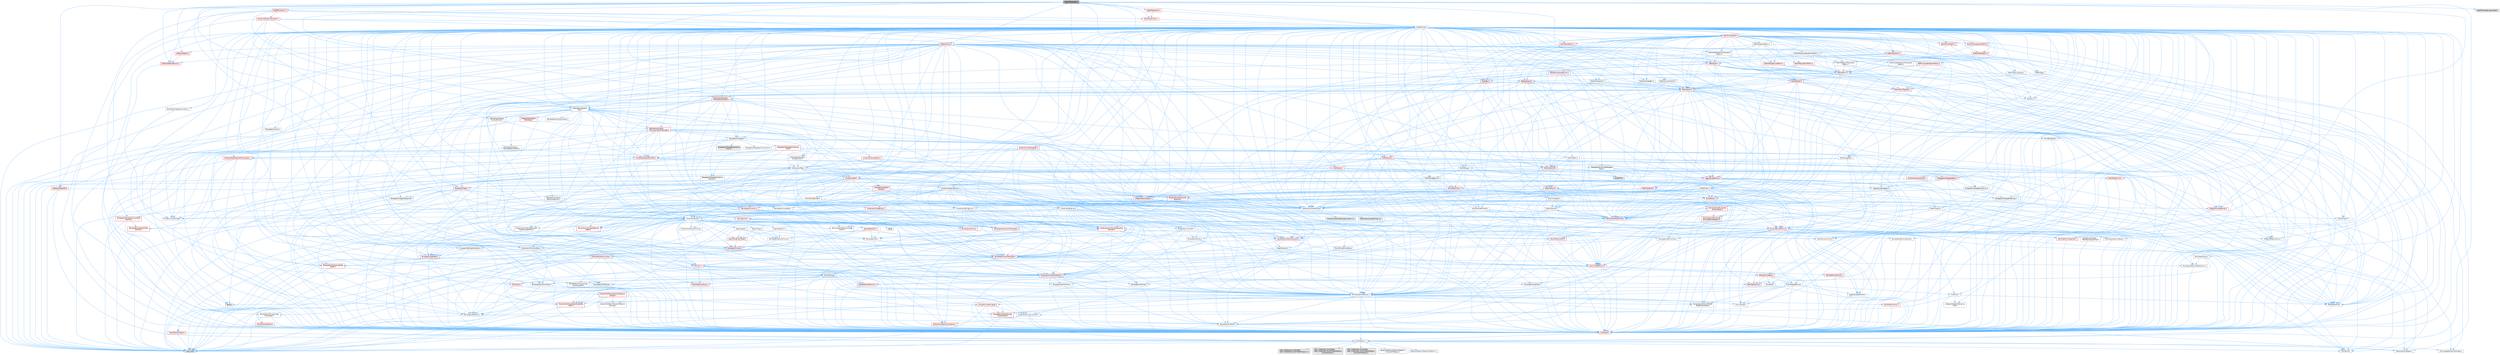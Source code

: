 digraph "RigVMTemplate.h"
{
 // INTERACTIVE_SVG=YES
 // LATEX_PDF_SIZE
  bgcolor="transparent";
  edge [fontname=Helvetica,fontsize=10,labelfontname=Helvetica,labelfontsize=10];
  node [fontname=Helvetica,fontsize=10,shape=box,height=0.2,width=0.4];
  Node1 [id="Node000001",label="RigVMTemplate.h",height=0.2,width=0.4,color="gray40", fillcolor="grey60", style="filled", fontcolor="black",tooltip=" "];
  Node1 -> Node2 [id="edge1_Node000001_Node000002",color="steelblue1",style="solid",tooltip=" "];
  Node2 [id="Node000002",label="Containers/Array.h",height=0.2,width=0.4,color="grey40", fillcolor="white", style="filled",URL="$df/dd0/Array_8h.html",tooltip=" "];
  Node2 -> Node3 [id="edge2_Node000002_Node000003",color="steelblue1",style="solid",tooltip=" "];
  Node3 [id="Node000003",label="CoreTypes.h",height=0.2,width=0.4,color="red", fillcolor="#FFF0F0", style="filled",URL="$dc/dec/CoreTypes_8h.html",tooltip=" "];
  Node3 -> Node4 [id="edge3_Node000003_Node000004",color="steelblue1",style="solid",tooltip=" "];
  Node4 [id="Node000004",label="HAL/Platform.h",height=0.2,width=0.4,color="grey40", fillcolor="white", style="filled",URL="$d9/dd0/Platform_8h.html",tooltip=" "];
  Node4 -> Node5 [id="edge4_Node000004_Node000005",color="steelblue1",style="solid",tooltip=" "];
  Node5 [id="Node000005",label="Misc/Build.h",height=0.2,width=0.4,color="grey40", fillcolor="white", style="filled",URL="$d3/dbb/Build_8h.html",tooltip=" "];
  Node4 -> Node6 [id="edge5_Node000004_Node000006",color="steelblue1",style="solid",tooltip=" "];
  Node6 [id="Node000006",label="Misc/LargeWorldCoordinates.h",height=0.2,width=0.4,color="grey40", fillcolor="white", style="filled",URL="$d2/dcb/LargeWorldCoordinates_8h.html",tooltip=" "];
  Node4 -> Node7 [id="edge6_Node000004_Node000007",color="steelblue1",style="solid",tooltip=" "];
  Node7 [id="Node000007",label="type_traits",height=0.2,width=0.4,color="grey60", fillcolor="#E0E0E0", style="filled",tooltip=" "];
  Node4 -> Node8 [id="edge7_Node000004_Node000008",color="steelblue1",style="solid",tooltip=" "];
  Node8 [id="Node000008",label="PreprocessorHelpers.h",height=0.2,width=0.4,color="grey40", fillcolor="white", style="filled",URL="$db/ddb/PreprocessorHelpers_8h.html",tooltip=" "];
  Node4 -> Node9 [id="edge8_Node000004_Node000009",color="steelblue1",style="solid",tooltip=" "];
  Node9 [id="Node000009",label="UBT_COMPILED_PLATFORM\l/UBT_COMPILED_PLATFORMPlatform\lCompilerPreSetup.h",height=0.2,width=0.4,color="grey60", fillcolor="#E0E0E0", style="filled",tooltip=" "];
  Node4 -> Node10 [id="edge9_Node000004_Node000010",color="steelblue1",style="solid",tooltip=" "];
  Node10 [id="Node000010",label="GenericPlatform/GenericPlatform\lCompilerPreSetup.h",height=0.2,width=0.4,color="grey40", fillcolor="white", style="filled",URL="$d9/dc8/GenericPlatformCompilerPreSetup_8h.html",tooltip=" "];
  Node4 -> Node11 [id="edge10_Node000004_Node000011",color="steelblue1",style="solid",tooltip=" "];
  Node11 [id="Node000011",label="GenericPlatform/GenericPlatform.h",height=0.2,width=0.4,color="grey40", fillcolor="white", style="filled",URL="$d6/d84/GenericPlatform_8h.html",tooltip=" "];
  Node4 -> Node12 [id="edge11_Node000004_Node000012",color="steelblue1",style="solid",tooltip=" "];
  Node12 [id="Node000012",label="UBT_COMPILED_PLATFORM\l/UBT_COMPILED_PLATFORMPlatform.h",height=0.2,width=0.4,color="grey60", fillcolor="#E0E0E0", style="filled",tooltip=" "];
  Node4 -> Node13 [id="edge12_Node000004_Node000013",color="steelblue1",style="solid",tooltip=" "];
  Node13 [id="Node000013",label="UBT_COMPILED_PLATFORM\l/UBT_COMPILED_PLATFORMPlatform\lCompilerSetup.h",height=0.2,width=0.4,color="grey60", fillcolor="#E0E0E0", style="filled",tooltip=" "];
  Node2 -> Node17 [id="edge13_Node000002_Node000017",color="steelblue1",style="solid",tooltip=" "];
  Node17 [id="Node000017",label="Misc/AssertionMacros.h",height=0.2,width=0.4,color="grey40", fillcolor="white", style="filled",URL="$d0/dfa/AssertionMacros_8h.html",tooltip=" "];
  Node17 -> Node3 [id="edge14_Node000017_Node000003",color="steelblue1",style="solid",tooltip=" "];
  Node17 -> Node4 [id="edge15_Node000017_Node000004",color="steelblue1",style="solid",tooltip=" "];
  Node17 -> Node18 [id="edge16_Node000017_Node000018",color="steelblue1",style="solid",tooltip=" "];
  Node18 [id="Node000018",label="HAL/PlatformMisc.h",height=0.2,width=0.4,color="red", fillcolor="#FFF0F0", style="filled",URL="$d0/df5/PlatformMisc_8h.html",tooltip=" "];
  Node18 -> Node3 [id="edge17_Node000018_Node000003",color="steelblue1",style="solid",tooltip=" "];
  Node17 -> Node8 [id="edge18_Node000017_Node000008",color="steelblue1",style="solid",tooltip=" "];
  Node17 -> Node54 [id="edge19_Node000017_Node000054",color="steelblue1",style="solid",tooltip=" "];
  Node54 [id="Node000054",label="Templates/EnableIf.h",height=0.2,width=0.4,color="grey40", fillcolor="white", style="filled",URL="$d7/d60/EnableIf_8h.html",tooltip=" "];
  Node54 -> Node3 [id="edge20_Node000054_Node000003",color="steelblue1",style="solid",tooltip=" "];
  Node17 -> Node55 [id="edge21_Node000017_Node000055",color="steelblue1",style="solid",tooltip=" "];
  Node55 [id="Node000055",label="Templates/IsArrayOrRefOf\lTypeByPredicate.h",height=0.2,width=0.4,color="grey40", fillcolor="white", style="filled",URL="$d6/da1/IsArrayOrRefOfTypeByPredicate_8h.html",tooltip=" "];
  Node55 -> Node3 [id="edge22_Node000055_Node000003",color="steelblue1",style="solid",tooltip=" "];
  Node17 -> Node56 [id="edge23_Node000017_Node000056",color="steelblue1",style="solid",tooltip=" "];
  Node56 [id="Node000056",label="Templates/IsValidVariadic\lFunctionArg.h",height=0.2,width=0.4,color="red", fillcolor="#FFF0F0", style="filled",URL="$d0/dc8/IsValidVariadicFunctionArg_8h.html",tooltip=" "];
  Node56 -> Node3 [id="edge24_Node000056_Node000003",color="steelblue1",style="solid",tooltip=" "];
  Node56 -> Node7 [id="edge25_Node000056_Node000007",color="steelblue1",style="solid",tooltip=" "];
  Node17 -> Node58 [id="edge26_Node000017_Node000058",color="steelblue1",style="solid",tooltip=" "];
  Node58 [id="Node000058",label="Traits/IsCharEncodingCompatible\lWith.h",height=0.2,width=0.4,color="red", fillcolor="#FFF0F0", style="filled",URL="$df/dd1/IsCharEncodingCompatibleWith_8h.html",tooltip=" "];
  Node58 -> Node7 [id="edge27_Node000058_Node000007",color="steelblue1",style="solid",tooltip=" "];
  Node17 -> Node60 [id="edge28_Node000017_Node000060",color="steelblue1",style="solid",tooltip=" "];
  Node60 [id="Node000060",label="Misc/VarArgs.h",height=0.2,width=0.4,color="grey40", fillcolor="white", style="filled",URL="$d5/d6f/VarArgs_8h.html",tooltip=" "];
  Node60 -> Node3 [id="edge29_Node000060_Node000003",color="steelblue1",style="solid",tooltip=" "];
  Node17 -> Node61 [id="edge30_Node000017_Node000061",color="steelblue1",style="solid",tooltip=" "];
  Node61 [id="Node000061",label="String/FormatStringSan.h",height=0.2,width=0.4,color="red", fillcolor="#FFF0F0", style="filled",URL="$d3/d8b/FormatStringSan_8h.html",tooltip=" "];
  Node61 -> Node7 [id="edge31_Node000061_Node000007",color="steelblue1",style="solid",tooltip=" "];
  Node61 -> Node3 [id="edge32_Node000061_Node000003",color="steelblue1",style="solid",tooltip=" "];
  Node61 -> Node62 [id="edge33_Node000061_Node000062",color="steelblue1",style="solid",tooltip=" "];
  Node62 [id="Node000062",label="Templates/Requires.h",height=0.2,width=0.4,color="grey40", fillcolor="white", style="filled",URL="$dc/d96/Requires_8h.html",tooltip=" "];
  Node62 -> Node54 [id="edge34_Node000062_Node000054",color="steelblue1",style="solid",tooltip=" "];
  Node62 -> Node7 [id="edge35_Node000062_Node000007",color="steelblue1",style="solid",tooltip=" "];
  Node61 -> Node56 [id="edge36_Node000061_Node000056",color="steelblue1",style="solid",tooltip=" "];
  Node61 -> Node26 [id="edge37_Node000061_Node000026",color="steelblue1",style="solid",tooltip=" "];
  Node26 [id="Node000026",label="Containers/ContainersFwd.h",height=0.2,width=0.4,color="grey40", fillcolor="white", style="filled",URL="$d4/d0a/ContainersFwd_8h.html",tooltip=" "];
  Node26 -> Node4 [id="edge38_Node000026_Node000004",color="steelblue1",style="solid",tooltip=" "];
  Node26 -> Node3 [id="edge39_Node000026_Node000003",color="steelblue1",style="solid",tooltip=" "];
  Node26 -> Node23 [id="edge40_Node000026_Node000023",color="steelblue1",style="solid",tooltip=" "];
  Node23 [id="Node000023",label="Traits/IsContiguousContainer.h",height=0.2,width=0.4,color="red", fillcolor="#FFF0F0", style="filled",URL="$d5/d3c/IsContiguousContainer_8h.html",tooltip=" "];
  Node23 -> Node3 [id="edge41_Node000023_Node000003",color="steelblue1",style="solid",tooltip=" "];
  Node17 -> Node67 [id="edge42_Node000017_Node000067",color="steelblue1",style="solid",tooltip=" "];
  Node67 [id="Node000067",label="atomic",height=0.2,width=0.4,color="grey60", fillcolor="#E0E0E0", style="filled",tooltip=" "];
  Node2 -> Node68 [id="edge43_Node000002_Node000068",color="steelblue1",style="solid",tooltip=" "];
  Node68 [id="Node000068",label="Misc/IntrusiveUnsetOptional\lState.h",height=0.2,width=0.4,color="red", fillcolor="#FFF0F0", style="filled",URL="$d2/d0a/IntrusiveUnsetOptionalState_8h.html",tooltip=" "];
  Node2 -> Node70 [id="edge44_Node000002_Node000070",color="steelblue1",style="solid",tooltip=" "];
  Node70 [id="Node000070",label="Misc/ReverseIterate.h",height=0.2,width=0.4,color="red", fillcolor="#FFF0F0", style="filled",URL="$db/de3/ReverseIterate_8h.html",tooltip=" "];
  Node70 -> Node4 [id="edge45_Node000070_Node000004",color="steelblue1",style="solid",tooltip=" "];
  Node2 -> Node72 [id="edge46_Node000002_Node000072",color="steelblue1",style="solid",tooltip=" "];
  Node72 [id="Node000072",label="HAL/UnrealMemory.h",height=0.2,width=0.4,color="red", fillcolor="#FFF0F0", style="filled",URL="$d9/d96/UnrealMemory_8h.html",tooltip=" "];
  Node72 -> Node3 [id="edge47_Node000072_Node000003",color="steelblue1",style="solid",tooltip=" "];
  Node72 -> Node76 [id="edge48_Node000072_Node000076",color="steelblue1",style="solid",tooltip=" "];
  Node76 [id="Node000076",label="HAL/MemoryBase.h",height=0.2,width=0.4,color="red", fillcolor="#FFF0F0", style="filled",URL="$d6/d9f/MemoryBase_8h.html",tooltip=" "];
  Node76 -> Node3 [id="edge49_Node000076_Node000003",color="steelblue1",style="solid",tooltip=" "];
  Node76 -> Node47 [id="edge50_Node000076_Node000047",color="steelblue1",style="solid",tooltip=" "];
  Node47 [id="Node000047",label="HAL/PlatformAtomics.h",height=0.2,width=0.4,color="red", fillcolor="#FFF0F0", style="filled",URL="$d3/d36/PlatformAtomics_8h.html",tooltip=" "];
  Node47 -> Node3 [id="edge51_Node000047_Node000003",color="steelblue1",style="solid",tooltip=" "];
  Node76 -> Node30 [id="edge52_Node000076_Node000030",color="steelblue1",style="solid",tooltip=" "];
  Node30 [id="Node000030",label="HAL/PlatformCrt.h",height=0.2,width=0.4,color="red", fillcolor="#FFF0F0", style="filled",URL="$d8/d75/PlatformCrt_8h.html",tooltip=" "];
  Node76 -> Node77 [id="edge53_Node000076_Node000077",color="steelblue1",style="solid",tooltip=" "];
  Node77 [id="Node000077",label="Misc/Exec.h",height=0.2,width=0.4,color="grey40", fillcolor="white", style="filled",URL="$de/ddb/Exec_8h.html",tooltip=" "];
  Node77 -> Node3 [id="edge54_Node000077_Node000003",color="steelblue1",style="solid",tooltip=" "];
  Node77 -> Node17 [id="edge55_Node000077_Node000017",color="steelblue1",style="solid",tooltip=" "];
  Node76 -> Node78 [id="edge56_Node000076_Node000078",color="steelblue1",style="solid",tooltip=" "];
  Node78 [id="Node000078",label="Misc/OutputDevice.h",height=0.2,width=0.4,color="grey40", fillcolor="white", style="filled",URL="$d7/d32/OutputDevice_8h.html",tooltip=" "];
  Node78 -> Node25 [id="edge57_Node000078_Node000025",color="steelblue1",style="solid",tooltip=" "];
  Node25 [id="Node000025",label="CoreFwd.h",height=0.2,width=0.4,color="grey40", fillcolor="white", style="filled",URL="$d1/d1e/CoreFwd_8h.html",tooltip=" "];
  Node25 -> Node3 [id="edge58_Node000025_Node000003",color="steelblue1",style="solid",tooltip=" "];
  Node25 -> Node26 [id="edge59_Node000025_Node000026",color="steelblue1",style="solid",tooltip=" "];
  Node25 -> Node27 [id="edge60_Node000025_Node000027",color="steelblue1",style="solid",tooltip=" "];
  Node27 [id="Node000027",label="Math/MathFwd.h",height=0.2,width=0.4,color="grey40", fillcolor="white", style="filled",URL="$d2/d10/MathFwd_8h.html",tooltip=" "];
  Node27 -> Node4 [id="edge61_Node000027_Node000004",color="steelblue1",style="solid",tooltip=" "];
  Node25 -> Node28 [id="edge62_Node000025_Node000028",color="steelblue1",style="solid",tooltip=" "];
  Node28 [id="Node000028",label="UObject/UObjectHierarchy\lFwd.h",height=0.2,width=0.4,color="grey40", fillcolor="white", style="filled",URL="$d3/d13/UObjectHierarchyFwd_8h.html",tooltip=" "];
  Node78 -> Node3 [id="edge63_Node000078_Node000003",color="steelblue1",style="solid",tooltip=" "];
  Node78 -> Node79 [id="edge64_Node000078_Node000079",color="steelblue1",style="solid",tooltip=" "];
  Node79 [id="Node000079",label="Logging/LogVerbosity.h",height=0.2,width=0.4,color="grey40", fillcolor="white", style="filled",URL="$d2/d8f/LogVerbosity_8h.html",tooltip=" "];
  Node79 -> Node3 [id="edge65_Node000079_Node000003",color="steelblue1",style="solid",tooltip=" "];
  Node78 -> Node60 [id="edge66_Node000078_Node000060",color="steelblue1",style="solid",tooltip=" "];
  Node78 -> Node55 [id="edge67_Node000078_Node000055",color="steelblue1",style="solid",tooltip=" "];
  Node78 -> Node56 [id="edge68_Node000078_Node000056",color="steelblue1",style="solid",tooltip=" "];
  Node78 -> Node58 [id="edge69_Node000078_Node000058",color="steelblue1",style="solid",tooltip=" "];
  Node72 -> Node89 [id="edge70_Node000072_Node000089",color="steelblue1",style="solid",tooltip=" "];
  Node89 [id="Node000089",label="HAL/PlatformMemory.h",height=0.2,width=0.4,color="red", fillcolor="#FFF0F0", style="filled",URL="$de/d68/PlatformMemory_8h.html",tooltip=" "];
  Node89 -> Node3 [id="edge71_Node000089_Node000003",color="steelblue1",style="solid",tooltip=" "];
  Node72 -> Node92 [id="edge72_Node000072_Node000092",color="steelblue1",style="solid",tooltip=" "];
  Node92 [id="Node000092",label="Templates/IsPointer.h",height=0.2,width=0.4,color="grey40", fillcolor="white", style="filled",URL="$d7/d05/IsPointer_8h.html",tooltip=" "];
  Node92 -> Node3 [id="edge73_Node000092_Node000003",color="steelblue1",style="solid",tooltip=" "];
  Node2 -> Node93 [id="edge74_Node000002_Node000093",color="steelblue1",style="solid",tooltip=" "];
  Node93 [id="Node000093",label="Templates/UnrealTypeTraits.h",height=0.2,width=0.4,color="red", fillcolor="#FFF0F0", style="filled",URL="$d2/d2d/UnrealTypeTraits_8h.html",tooltip=" "];
  Node93 -> Node3 [id="edge75_Node000093_Node000003",color="steelblue1",style="solid",tooltip=" "];
  Node93 -> Node92 [id="edge76_Node000093_Node000092",color="steelblue1",style="solid",tooltip=" "];
  Node93 -> Node17 [id="edge77_Node000093_Node000017",color="steelblue1",style="solid",tooltip=" "];
  Node93 -> Node85 [id="edge78_Node000093_Node000085",color="steelblue1",style="solid",tooltip=" "];
  Node85 [id="Node000085",label="Templates/AndOrNot.h",height=0.2,width=0.4,color="grey40", fillcolor="white", style="filled",URL="$db/d0a/AndOrNot_8h.html",tooltip=" "];
  Node85 -> Node3 [id="edge79_Node000085_Node000003",color="steelblue1",style="solid",tooltip=" "];
  Node93 -> Node54 [id="edge80_Node000093_Node000054",color="steelblue1",style="solid",tooltip=" "];
  Node93 -> Node94 [id="edge81_Node000093_Node000094",color="steelblue1",style="solid",tooltip=" "];
  Node94 [id="Node000094",label="Templates/IsArithmetic.h",height=0.2,width=0.4,color="grey40", fillcolor="white", style="filled",URL="$d2/d5d/IsArithmetic_8h.html",tooltip=" "];
  Node94 -> Node3 [id="edge82_Node000094_Node000003",color="steelblue1",style="solid",tooltip=" "];
  Node93 -> Node96 [id="edge83_Node000093_Node000096",color="steelblue1",style="solid",tooltip=" "];
  Node96 [id="Node000096",label="Templates/IsPODType.h",height=0.2,width=0.4,color="grey40", fillcolor="white", style="filled",URL="$d7/db1/IsPODType_8h.html",tooltip=" "];
  Node96 -> Node3 [id="edge84_Node000096_Node000003",color="steelblue1",style="solid",tooltip=" "];
  Node93 -> Node97 [id="edge85_Node000093_Node000097",color="steelblue1",style="solid",tooltip=" "];
  Node97 [id="Node000097",label="Templates/IsUECoreType.h",height=0.2,width=0.4,color="grey40", fillcolor="white", style="filled",URL="$d1/db8/IsUECoreType_8h.html",tooltip=" "];
  Node97 -> Node3 [id="edge86_Node000097_Node000003",color="steelblue1",style="solid",tooltip=" "];
  Node97 -> Node7 [id="edge87_Node000097_Node000007",color="steelblue1",style="solid",tooltip=" "];
  Node93 -> Node86 [id="edge88_Node000093_Node000086",color="steelblue1",style="solid",tooltip=" "];
  Node86 [id="Node000086",label="Templates/IsTriviallyCopy\lConstructible.h",height=0.2,width=0.4,color="grey40", fillcolor="white", style="filled",URL="$d3/d78/IsTriviallyCopyConstructible_8h.html",tooltip=" "];
  Node86 -> Node3 [id="edge89_Node000086_Node000003",color="steelblue1",style="solid",tooltip=" "];
  Node86 -> Node7 [id="edge90_Node000086_Node000007",color="steelblue1",style="solid",tooltip=" "];
  Node2 -> Node98 [id="edge91_Node000002_Node000098",color="steelblue1",style="solid",tooltip=" "];
  Node98 [id="Node000098",label="Templates/UnrealTemplate.h",height=0.2,width=0.4,color="red", fillcolor="#FFF0F0", style="filled",URL="$d4/d24/UnrealTemplate_8h.html",tooltip=" "];
  Node98 -> Node3 [id="edge92_Node000098_Node000003",color="steelblue1",style="solid",tooltip=" "];
  Node98 -> Node92 [id="edge93_Node000098_Node000092",color="steelblue1",style="solid",tooltip=" "];
  Node98 -> Node72 [id="edge94_Node000098_Node000072",color="steelblue1",style="solid",tooltip=" "];
  Node98 -> Node93 [id="edge95_Node000098_Node000093",color="steelblue1",style="solid",tooltip=" "];
  Node98 -> Node101 [id="edge96_Node000098_Node000101",color="steelblue1",style="solid",tooltip=" "];
  Node101 [id="Node000101",label="Templates/RemoveReference.h",height=0.2,width=0.4,color="grey40", fillcolor="white", style="filled",URL="$da/dbe/RemoveReference_8h.html",tooltip=" "];
  Node101 -> Node3 [id="edge97_Node000101_Node000003",color="steelblue1",style="solid",tooltip=" "];
  Node98 -> Node62 [id="edge98_Node000098_Node000062",color="steelblue1",style="solid",tooltip=" "];
  Node98 -> Node102 [id="edge99_Node000098_Node000102",color="steelblue1",style="solid",tooltip=" "];
  Node102 [id="Node000102",label="Templates/TypeCompatible\lBytes.h",height=0.2,width=0.4,color="red", fillcolor="#FFF0F0", style="filled",URL="$df/d0a/TypeCompatibleBytes_8h.html",tooltip=" "];
  Node102 -> Node3 [id="edge100_Node000102_Node000003",color="steelblue1",style="solid",tooltip=" "];
  Node102 -> Node7 [id="edge101_Node000102_Node000007",color="steelblue1",style="solid",tooltip=" "];
  Node98 -> Node23 [id="edge102_Node000098_Node000023",color="steelblue1",style="solid",tooltip=" "];
  Node98 -> Node7 [id="edge103_Node000098_Node000007",color="steelblue1",style="solid",tooltip=" "];
  Node2 -> Node104 [id="edge104_Node000002_Node000104",color="steelblue1",style="solid",tooltip=" "];
  Node104 [id="Node000104",label="Containers/AllowShrinking.h",height=0.2,width=0.4,color="grey40", fillcolor="white", style="filled",URL="$d7/d1a/AllowShrinking_8h.html",tooltip=" "];
  Node104 -> Node3 [id="edge105_Node000104_Node000003",color="steelblue1",style="solid",tooltip=" "];
  Node2 -> Node105 [id="edge106_Node000002_Node000105",color="steelblue1",style="solid",tooltip=" "];
  Node105 [id="Node000105",label="Containers/ContainerAllocation\lPolicies.h",height=0.2,width=0.4,color="red", fillcolor="#FFF0F0", style="filled",URL="$d7/dff/ContainerAllocationPolicies_8h.html",tooltip=" "];
  Node105 -> Node3 [id="edge107_Node000105_Node000003",color="steelblue1",style="solid",tooltip=" "];
  Node105 -> Node105 [id="edge108_Node000105_Node000105",color="steelblue1",style="solid",tooltip=" "];
  Node105 -> Node107 [id="edge109_Node000105_Node000107",color="steelblue1",style="solid",tooltip=" "];
  Node107 [id="Node000107",label="HAL/PlatformMath.h",height=0.2,width=0.4,color="red", fillcolor="#FFF0F0", style="filled",URL="$dc/d53/PlatformMath_8h.html",tooltip=" "];
  Node107 -> Node3 [id="edge110_Node000107_Node000003",color="steelblue1",style="solid",tooltip=" "];
  Node105 -> Node72 [id="edge111_Node000105_Node000072",color="steelblue1",style="solid",tooltip=" "];
  Node105 -> Node40 [id="edge112_Node000105_Node000040",color="steelblue1",style="solid",tooltip=" "];
  Node40 [id="Node000040",label="Math/NumericLimits.h",height=0.2,width=0.4,color="grey40", fillcolor="white", style="filled",URL="$df/d1b/NumericLimits_8h.html",tooltip=" "];
  Node40 -> Node3 [id="edge113_Node000040_Node000003",color="steelblue1",style="solid",tooltip=" "];
  Node105 -> Node17 [id="edge114_Node000105_Node000017",color="steelblue1",style="solid",tooltip=" "];
  Node105 -> Node116 [id="edge115_Node000105_Node000116",color="steelblue1",style="solid",tooltip=" "];
  Node116 [id="Node000116",label="Templates/MemoryOps.h",height=0.2,width=0.4,color="red", fillcolor="#FFF0F0", style="filled",URL="$db/dea/MemoryOps_8h.html",tooltip=" "];
  Node116 -> Node3 [id="edge116_Node000116_Node000003",color="steelblue1",style="solid",tooltip=" "];
  Node116 -> Node72 [id="edge117_Node000116_Node000072",color="steelblue1",style="solid",tooltip=" "];
  Node116 -> Node87 [id="edge118_Node000116_Node000087",color="steelblue1",style="solid",tooltip=" "];
  Node87 [id="Node000087",label="Templates/IsTriviallyCopy\lAssignable.h",height=0.2,width=0.4,color="grey40", fillcolor="white", style="filled",URL="$d2/df2/IsTriviallyCopyAssignable_8h.html",tooltip=" "];
  Node87 -> Node3 [id="edge119_Node000087_Node000003",color="steelblue1",style="solid",tooltip=" "];
  Node87 -> Node7 [id="edge120_Node000087_Node000007",color="steelblue1",style="solid",tooltip=" "];
  Node116 -> Node86 [id="edge121_Node000116_Node000086",color="steelblue1",style="solid",tooltip=" "];
  Node116 -> Node62 [id="edge122_Node000116_Node000062",color="steelblue1",style="solid",tooltip=" "];
  Node116 -> Node93 [id="edge123_Node000116_Node000093",color="steelblue1",style="solid",tooltip=" "];
  Node116 -> Node7 [id="edge124_Node000116_Node000007",color="steelblue1",style="solid",tooltip=" "];
  Node105 -> Node102 [id="edge125_Node000105_Node000102",color="steelblue1",style="solid",tooltip=" "];
  Node105 -> Node7 [id="edge126_Node000105_Node000007",color="steelblue1",style="solid",tooltip=" "];
  Node2 -> Node117 [id="edge127_Node000002_Node000117",color="steelblue1",style="solid",tooltip=" "];
  Node117 [id="Node000117",label="Containers/ContainerElement\lTypeCompatibility.h",height=0.2,width=0.4,color="grey40", fillcolor="white", style="filled",URL="$df/ddf/ContainerElementTypeCompatibility_8h.html",tooltip=" "];
  Node117 -> Node3 [id="edge128_Node000117_Node000003",color="steelblue1",style="solid",tooltip=" "];
  Node117 -> Node93 [id="edge129_Node000117_Node000093",color="steelblue1",style="solid",tooltip=" "];
  Node2 -> Node118 [id="edge130_Node000002_Node000118",color="steelblue1",style="solid",tooltip=" "];
  Node118 [id="Node000118",label="Serialization/Archive.h",height=0.2,width=0.4,color="red", fillcolor="#FFF0F0", style="filled",URL="$d7/d3b/Archive_8h.html",tooltip=" "];
  Node118 -> Node25 [id="edge131_Node000118_Node000025",color="steelblue1",style="solid",tooltip=" "];
  Node118 -> Node3 [id="edge132_Node000118_Node000003",color="steelblue1",style="solid",tooltip=" "];
  Node118 -> Node119 [id="edge133_Node000118_Node000119",color="steelblue1",style="solid",tooltip=" "];
  Node119 [id="Node000119",label="HAL/PlatformProperties.h",height=0.2,width=0.4,color="red", fillcolor="#FFF0F0", style="filled",URL="$d9/db0/PlatformProperties_8h.html",tooltip=" "];
  Node119 -> Node3 [id="edge134_Node000119_Node000003",color="steelblue1",style="solid",tooltip=" "];
  Node118 -> Node122 [id="edge135_Node000118_Node000122",color="steelblue1",style="solid",tooltip=" "];
  Node122 [id="Node000122",label="Internationalization\l/TextNamespaceFwd.h",height=0.2,width=0.4,color="grey40", fillcolor="white", style="filled",URL="$d8/d97/TextNamespaceFwd_8h.html",tooltip=" "];
  Node122 -> Node3 [id="edge136_Node000122_Node000003",color="steelblue1",style="solid",tooltip=" "];
  Node118 -> Node27 [id="edge137_Node000118_Node000027",color="steelblue1",style="solid",tooltip=" "];
  Node118 -> Node17 [id="edge138_Node000118_Node000017",color="steelblue1",style="solid",tooltip=" "];
  Node118 -> Node5 [id="edge139_Node000118_Node000005",color="steelblue1",style="solid",tooltip=" "];
  Node118 -> Node123 [id="edge140_Node000118_Node000123",color="steelblue1",style="solid",tooltip=" "];
  Node123 [id="Node000123",label="Misc/EngineVersionBase.h",height=0.2,width=0.4,color="grey40", fillcolor="white", style="filled",URL="$d5/d2b/EngineVersionBase_8h.html",tooltip=" "];
  Node123 -> Node3 [id="edge141_Node000123_Node000003",color="steelblue1",style="solid",tooltip=" "];
  Node118 -> Node60 [id="edge142_Node000118_Node000060",color="steelblue1",style="solid",tooltip=" "];
  Node118 -> Node54 [id="edge143_Node000118_Node000054",color="steelblue1",style="solid",tooltip=" "];
  Node118 -> Node55 [id="edge144_Node000118_Node000055",color="steelblue1",style="solid",tooltip=" "];
  Node118 -> Node126 [id="edge145_Node000118_Node000126",color="steelblue1",style="solid",tooltip=" "];
  Node126 [id="Node000126",label="Templates/IsEnumClass.h",height=0.2,width=0.4,color="grey40", fillcolor="white", style="filled",URL="$d7/d15/IsEnumClass_8h.html",tooltip=" "];
  Node126 -> Node3 [id="edge146_Node000126_Node000003",color="steelblue1",style="solid",tooltip=" "];
  Node126 -> Node85 [id="edge147_Node000126_Node000085",color="steelblue1",style="solid",tooltip=" "];
  Node118 -> Node56 [id="edge148_Node000118_Node000056",color="steelblue1",style="solid",tooltip=" "];
  Node118 -> Node98 [id="edge149_Node000118_Node000098",color="steelblue1",style="solid",tooltip=" "];
  Node118 -> Node58 [id="edge150_Node000118_Node000058",color="steelblue1",style="solid",tooltip=" "];
  Node118 -> Node127 [id="edge151_Node000118_Node000127",color="steelblue1",style="solid",tooltip=" "];
  Node127 [id="Node000127",label="UObject/ObjectVersion.h",height=0.2,width=0.4,color="grey40", fillcolor="white", style="filled",URL="$da/d63/ObjectVersion_8h.html",tooltip=" "];
  Node127 -> Node3 [id="edge152_Node000127_Node000003",color="steelblue1",style="solid",tooltip=" "];
  Node2 -> Node128 [id="edge153_Node000002_Node000128",color="steelblue1",style="solid",tooltip=" "];
  Node128 [id="Node000128",label="Serialization/MemoryImage\lWriter.h",height=0.2,width=0.4,color="grey40", fillcolor="white", style="filled",URL="$d0/d08/MemoryImageWriter_8h.html",tooltip=" "];
  Node128 -> Node3 [id="edge154_Node000128_Node000003",color="steelblue1",style="solid",tooltip=" "];
  Node128 -> Node129 [id="edge155_Node000128_Node000129",color="steelblue1",style="solid",tooltip=" "];
  Node129 [id="Node000129",label="Serialization/MemoryLayout.h",height=0.2,width=0.4,color="red", fillcolor="#FFF0F0", style="filled",URL="$d7/d66/MemoryLayout_8h.html",tooltip=" "];
  Node129 -> Node132 [id="edge156_Node000129_Node000132",color="steelblue1",style="solid",tooltip=" "];
  Node132 [id="Node000132",label="Containers/EnumAsByte.h",height=0.2,width=0.4,color="grey40", fillcolor="white", style="filled",URL="$d6/d9a/EnumAsByte_8h.html",tooltip=" "];
  Node132 -> Node3 [id="edge157_Node000132_Node000003",color="steelblue1",style="solid",tooltip=" "];
  Node132 -> Node96 [id="edge158_Node000132_Node000096",color="steelblue1",style="solid",tooltip=" "];
  Node132 -> Node133 [id="edge159_Node000132_Node000133",color="steelblue1",style="solid",tooltip=" "];
  Node133 [id="Node000133",label="Templates/TypeHash.h",height=0.2,width=0.4,color="red", fillcolor="#FFF0F0", style="filled",URL="$d1/d62/TypeHash_8h.html",tooltip=" "];
  Node133 -> Node3 [id="edge160_Node000133_Node000003",color="steelblue1",style="solid",tooltip=" "];
  Node133 -> Node62 [id="edge161_Node000133_Node000062",color="steelblue1",style="solid",tooltip=" "];
  Node133 -> Node134 [id="edge162_Node000133_Node000134",color="steelblue1",style="solid",tooltip=" "];
  Node134 [id="Node000134",label="Misc/Crc.h",height=0.2,width=0.4,color="red", fillcolor="#FFF0F0", style="filled",URL="$d4/dd2/Crc_8h.html",tooltip=" "];
  Node134 -> Node3 [id="edge163_Node000134_Node000003",color="steelblue1",style="solid",tooltip=" "];
  Node134 -> Node74 [id="edge164_Node000134_Node000074",color="steelblue1",style="solid",tooltip=" "];
  Node74 [id="Node000074",label="HAL/PlatformString.h",height=0.2,width=0.4,color="red", fillcolor="#FFF0F0", style="filled",URL="$db/db5/PlatformString_8h.html",tooltip=" "];
  Node74 -> Node3 [id="edge165_Node000074_Node000003",color="steelblue1",style="solid",tooltip=" "];
  Node134 -> Node17 [id="edge166_Node000134_Node000017",color="steelblue1",style="solid",tooltip=" "];
  Node134 -> Node135 [id="edge167_Node000134_Node000135",color="steelblue1",style="solid",tooltip=" "];
  Node135 [id="Node000135",label="Misc/CString.h",height=0.2,width=0.4,color="grey40", fillcolor="white", style="filled",URL="$d2/d49/CString_8h.html",tooltip=" "];
  Node135 -> Node3 [id="edge168_Node000135_Node000003",color="steelblue1",style="solid",tooltip=" "];
  Node135 -> Node30 [id="edge169_Node000135_Node000030",color="steelblue1",style="solid",tooltip=" "];
  Node135 -> Node74 [id="edge170_Node000135_Node000074",color="steelblue1",style="solid",tooltip=" "];
  Node135 -> Node17 [id="edge171_Node000135_Node000017",color="steelblue1",style="solid",tooltip=" "];
  Node135 -> Node136 [id="edge172_Node000135_Node000136",color="steelblue1",style="solid",tooltip=" "];
  Node136 [id="Node000136",label="Misc/Char.h",height=0.2,width=0.4,color="red", fillcolor="#FFF0F0", style="filled",URL="$d0/d58/Char_8h.html",tooltip=" "];
  Node136 -> Node3 [id="edge173_Node000136_Node000003",color="steelblue1",style="solid",tooltip=" "];
  Node136 -> Node7 [id="edge174_Node000136_Node000007",color="steelblue1",style="solid",tooltip=" "];
  Node135 -> Node60 [id="edge175_Node000135_Node000060",color="steelblue1",style="solid",tooltip=" "];
  Node135 -> Node55 [id="edge176_Node000135_Node000055",color="steelblue1",style="solid",tooltip=" "];
  Node135 -> Node56 [id="edge177_Node000135_Node000056",color="steelblue1",style="solid",tooltip=" "];
  Node135 -> Node58 [id="edge178_Node000135_Node000058",color="steelblue1",style="solid",tooltip=" "];
  Node134 -> Node136 [id="edge179_Node000134_Node000136",color="steelblue1",style="solid",tooltip=" "];
  Node134 -> Node93 [id="edge180_Node000134_Node000093",color="steelblue1",style="solid",tooltip=" "];
  Node133 -> Node7 [id="edge181_Node000133_Node000007",color="steelblue1",style="solid",tooltip=" "];
  Node129 -> Node72 [id="edge182_Node000129_Node000072",color="steelblue1",style="solid",tooltip=" "];
  Node129 -> Node54 [id="edge183_Node000129_Node000054",color="steelblue1",style="solid",tooltip=" "];
  Node129 -> Node98 [id="edge184_Node000129_Node000098",color="steelblue1",style="solid",tooltip=" "];
  Node2 -> Node142 [id="edge185_Node000002_Node000142",color="steelblue1",style="solid",tooltip=" "];
  Node142 [id="Node000142",label="Algo/Heapify.h",height=0.2,width=0.4,color="grey40", fillcolor="white", style="filled",URL="$d0/d2a/Heapify_8h.html",tooltip=" "];
  Node142 -> Node143 [id="edge186_Node000142_Node000143",color="steelblue1",style="solid",tooltip=" "];
  Node143 [id="Node000143",label="Algo/Impl/BinaryHeap.h",height=0.2,width=0.4,color="red", fillcolor="#FFF0F0", style="filled",URL="$d7/da3/Algo_2Impl_2BinaryHeap_8h.html",tooltip=" "];
  Node143 -> Node144 [id="edge187_Node000143_Node000144",color="steelblue1",style="solid",tooltip=" "];
  Node144 [id="Node000144",label="Templates/Invoke.h",height=0.2,width=0.4,color="red", fillcolor="#FFF0F0", style="filled",URL="$d7/deb/Invoke_8h.html",tooltip=" "];
  Node144 -> Node3 [id="edge188_Node000144_Node000003",color="steelblue1",style="solid",tooltip=" "];
  Node144 -> Node98 [id="edge189_Node000144_Node000098",color="steelblue1",style="solid",tooltip=" "];
  Node144 -> Node7 [id="edge190_Node000144_Node000007",color="steelblue1",style="solid",tooltip=" "];
  Node143 -> Node7 [id="edge191_Node000143_Node000007",color="steelblue1",style="solid",tooltip=" "];
  Node142 -> Node148 [id="edge192_Node000142_Node000148",color="steelblue1",style="solid",tooltip=" "];
  Node148 [id="Node000148",label="Templates/IdentityFunctor.h",height=0.2,width=0.4,color="grey40", fillcolor="white", style="filled",URL="$d7/d2e/IdentityFunctor_8h.html",tooltip=" "];
  Node148 -> Node4 [id="edge193_Node000148_Node000004",color="steelblue1",style="solid",tooltip=" "];
  Node142 -> Node144 [id="edge194_Node000142_Node000144",color="steelblue1",style="solid",tooltip=" "];
  Node142 -> Node149 [id="edge195_Node000142_Node000149",color="steelblue1",style="solid",tooltip=" "];
  Node149 [id="Node000149",label="Templates/Less.h",height=0.2,width=0.4,color="grey40", fillcolor="white", style="filled",URL="$de/dc8/Less_8h.html",tooltip=" "];
  Node149 -> Node3 [id="edge196_Node000149_Node000003",color="steelblue1",style="solid",tooltip=" "];
  Node149 -> Node98 [id="edge197_Node000149_Node000098",color="steelblue1",style="solid",tooltip=" "];
  Node142 -> Node98 [id="edge198_Node000142_Node000098",color="steelblue1",style="solid",tooltip=" "];
  Node2 -> Node150 [id="edge199_Node000002_Node000150",color="steelblue1",style="solid",tooltip=" "];
  Node150 [id="Node000150",label="Algo/HeapSort.h",height=0.2,width=0.4,color="grey40", fillcolor="white", style="filled",URL="$d3/d92/HeapSort_8h.html",tooltip=" "];
  Node150 -> Node143 [id="edge200_Node000150_Node000143",color="steelblue1",style="solid",tooltip=" "];
  Node150 -> Node148 [id="edge201_Node000150_Node000148",color="steelblue1",style="solid",tooltip=" "];
  Node150 -> Node149 [id="edge202_Node000150_Node000149",color="steelblue1",style="solid",tooltip=" "];
  Node150 -> Node98 [id="edge203_Node000150_Node000098",color="steelblue1",style="solid",tooltip=" "];
  Node2 -> Node151 [id="edge204_Node000002_Node000151",color="steelblue1",style="solid",tooltip=" "];
  Node151 [id="Node000151",label="Algo/IsHeap.h",height=0.2,width=0.4,color="grey40", fillcolor="white", style="filled",URL="$de/d32/IsHeap_8h.html",tooltip=" "];
  Node151 -> Node143 [id="edge205_Node000151_Node000143",color="steelblue1",style="solid",tooltip=" "];
  Node151 -> Node148 [id="edge206_Node000151_Node000148",color="steelblue1",style="solid",tooltip=" "];
  Node151 -> Node144 [id="edge207_Node000151_Node000144",color="steelblue1",style="solid",tooltip=" "];
  Node151 -> Node149 [id="edge208_Node000151_Node000149",color="steelblue1",style="solid",tooltip=" "];
  Node151 -> Node98 [id="edge209_Node000151_Node000098",color="steelblue1",style="solid",tooltip=" "];
  Node2 -> Node143 [id="edge210_Node000002_Node000143",color="steelblue1",style="solid",tooltip=" "];
  Node2 -> Node152 [id="edge211_Node000002_Node000152",color="steelblue1",style="solid",tooltip=" "];
  Node152 [id="Node000152",label="Algo/StableSort.h",height=0.2,width=0.4,color="red", fillcolor="#FFF0F0", style="filled",URL="$d7/d3c/StableSort_8h.html",tooltip=" "];
  Node152 -> Node148 [id="edge212_Node000152_Node000148",color="steelblue1",style="solid",tooltip=" "];
  Node152 -> Node144 [id="edge213_Node000152_Node000144",color="steelblue1",style="solid",tooltip=" "];
  Node152 -> Node149 [id="edge214_Node000152_Node000149",color="steelblue1",style="solid",tooltip=" "];
  Node152 -> Node98 [id="edge215_Node000152_Node000098",color="steelblue1",style="solid",tooltip=" "];
  Node2 -> Node155 [id="edge216_Node000002_Node000155",color="steelblue1",style="solid",tooltip=" "];
  Node155 [id="Node000155",label="Concepts/GetTypeHashable.h",height=0.2,width=0.4,color="grey40", fillcolor="white", style="filled",URL="$d3/da2/GetTypeHashable_8h.html",tooltip=" "];
  Node155 -> Node3 [id="edge217_Node000155_Node000003",color="steelblue1",style="solid",tooltip=" "];
  Node155 -> Node133 [id="edge218_Node000155_Node000133",color="steelblue1",style="solid",tooltip=" "];
  Node2 -> Node148 [id="edge219_Node000002_Node000148",color="steelblue1",style="solid",tooltip=" "];
  Node2 -> Node144 [id="edge220_Node000002_Node000144",color="steelblue1",style="solid",tooltip=" "];
  Node2 -> Node149 [id="edge221_Node000002_Node000149",color="steelblue1",style="solid",tooltip=" "];
  Node2 -> Node156 [id="edge222_Node000002_Node000156",color="steelblue1",style="solid",tooltip=" "];
  Node156 [id="Node000156",label="Templates/LosesQualifiers\lFromTo.h",height=0.2,width=0.4,color="red", fillcolor="#FFF0F0", style="filled",URL="$d2/db3/LosesQualifiersFromTo_8h.html",tooltip=" "];
  Node156 -> Node7 [id="edge223_Node000156_Node000007",color="steelblue1",style="solid",tooltip=" "];
  Node2 -> Node62 [id="edge224_Node000002_Node000062",color="steelblue1",style="solid",tooltip=" "];
  Node2 -> Node157 [id="edge225_Node000002_Node000157",color="steelblue1",style="solid",tooltip=" "];
  Node157 [id="Node000157",label="Templates/Sorting.h",height=0.2,width=0.4,color="red", fillcolor="#FFF0F0", style="filled",URL="$d3/d9e/Sorting_8h.html",tooltip=" "];
  Node157 -> Node3 [id="edge226_Node000157_Node000003",color="steelblue1",style="solid",tooltip=" "];
  Node157 -> Node107 [id="edge227_Node000157_Node000107",color="steelblue1",style="solid",tooltip=" "];
  Node157 -> Node149 [id="edge228_Node000157_Node000149",color="steelblue1",style="solid",tooltip=" "];
  Node2 -> Node161 [id="edge229_Node000002_Node000161",color="steelblue1",style="solid",tooltip=" "];
  Node161 [id="Node000161",label="Templates/AlignmentTemplates.h",height=0.2,width=0.4,color="red", fillcolor="#FFF0F0", style="filled",URL="$dd/d32/AlignmentTemplates_8h.html",tooltip=" "];
  Node161 -> Node3 [id="edge230_Node000161_Node000003",color="steelblue1",style="solid",tooltip=" "];
  Node161 -> Node92 [id="edge231_Node000161_Node000092",color="steelblue1",style="solid",tooltip=" "];
  Node2 -> Node21 [id="edge232_Node000002_Node000021",color="steelblue1",style="solid",tooltip=" "];
  Node21 [id="Node000021",label="Traits/ElementType.h",height=0.2,width=0.4,color="red", fillcolor="#FFF0F0", style="filled",URL="$d5/d4f/ElementType_8h.html",tooltip=" "];
  Node21 -> Node4 [id="edge233_Node000021_Node000004",color="steelblue1",style="solid",tooltip=" "];
  Node21 -> Node7 [id="edge234_Node000021_Node000007",color="steelblue1",style="solid",tooltip=" "];
  Node2 -> Node113 [id="edge235_Node000002_Node000113",color="steelblue1",style="solid",tooltip=" "];
  Node113 [id="Node000113",label="limits",height=0.2,width=0.4,color="grey60", fillcolor="#E0E0E0", style="filled",tooltip=" "];
  Node2 -> Node7 [id="edge236_Node000002_Node000007",color="steelblue1",style="solid",tooltip=" "];
  Node1 -> Node162 [id="edge237_Node000001_Node000162",color="steelblue1",style="solid",tooltip=" "];
  Node162 [id="Node000162",label="Containers/Map.h",height=0.2,width=0.4,color="grey40", fillcolor="white", style="filled",URL="$df/d79/Map_8h.html",tooltip=" "];
  Node162 -> Node3 [id="edge238_Node000162_Node000003",color="steelblue1",style="solid",tooltip=" "];
  Node162 -> Node163 [id="edge239_Node000162_Node000163",color="steelblue1",style="solid",tooltip=" "];
  Node163 [id="Node000163",label="Algo/Reverse.h",height=0.2,width=0.4,color="grey40", fillcolor="white", style="filled",URL="$d5/d93/Reverse_8h.html",tooltip=" "];
  Node163 -> Node3 [id="edge240_Node000163_Node000003",color="steelblue1",style="solid",tooltip=" "];
  Node163 -> Node98 [id="edge241_Node000163_Node000098",color="steelblue1",style="solid",tooltip=" "];
  Node162 -> Node117 [id="edge242_Node000162_Node000117",color="steelblue1",style="solid",tooltip=" "];
  Node162 -> Node164 [id="edge243_Node000162_Node000164",color="steelblue1",style="solid",tooltip=" "];
  Node164 [id="Node000164",label="Containers/Set.h",height=0.2,width=0.4,color="red", fillcolor="#FFF0F0", style="filled",URL="$d4/d45/Set_8h.html",tooltip=" "];
  Node164 -> Node105 [id="edge244_Node000164_Node000105",color="steelblue1",style="solid",tooltip=" "];
  Node164 -> Node117 [id="edge245_Node000164_Node000117",color="steelblue1",style="solid",tooltip=" "];
  Node164 -> Node166 [id="edge246_Node000164_Node000166",color="steelblue1",style="solid",tooltip=" "];
  Node166 [id="Node000166",label="Containers/SparseArray.h",height=0.2,width=0.4,color="grey40", fillcolor="white", style="filled",URL="$d5/dbf/SparseArray_8h.html",tooltip=" "];
  Node166 -> Node3 [id="edge247_Node000166_Node000003",color="steelblue1",style="solid",tooltip=" "];
  Node166 -> Node17 [id="edge248_Node000166_Node000017",color="steelblue1",style="solid",tooltip=" "];
  Node166 -> Node72 [id="edge249_Node000166_Node000072",color="steelblue1",style="solid",tooltip=" "];
  Node166 -> Node93 [id="edge250_Node000166_Node000093",color="steelblue1",style="solid",tooltip=" "];
  Node166 -> Node98 [id="edge251_Node000166_Node000098",color="steelblue1",style="solid",tooltip=" "];
  Node166 -> Node105 [id="edge252_Node000166_Node000105",color="steelblue1",style="solid",tooltip=" "];
  Node166 -> Node149 [id="edge253_Node000166_Node000149",color="steelblue1",style="solid",tooltip=" "];
  Node166 -> Node2 [id="edge254_Node000166_Node000002",color="steelblue1",style="solid",tooltip=" "];
  Node166 -> Node160 [id="edge255_Node000166_Node000160",color="steelblue1",style="solid",tooltip=" "];
  Node160 [id="Node000160",label="Math/UnrealMathUtility.h",height=0.2,width=0.4,color="red", fillcolor="#FFF0F0", style="filled",URL="$db/db8/UnrealMathUtility_8h.html",tooltip=" "];
  Node160 -> Node3 [id="edge256_Node000160_Node000003",color="steelblue1",style="solid",tooltip=" "];
  Node160 -> Node17 [id="edge257_Node000160_Node000017",color="steelblue1",style="solid",tooltip=" "];
  Node160 -> Node107 [id="edge258_Node000160_Node000107",color="steelblue1",style="solid",tooltip=" "];
  Node160 -> Node27 [id="edge259_Node000160_Node000027",color="steelblue1",style="solid",tooltip=" "];
  Node160 -> Node62 [id="edge260_Node000160_Node000062",color="steelblue1",style="solid",tooltip=" "];
  Node166 -> Node167 [id="edge261_Node000166_Node000167",color="steelblue1",style="solid",tooltip=" "];
  Node167 [id="Node000167",label="Containers/ScriptArray.h",height=0.2,width=0.4,color="red", fillcolor="#FFF0F0", style="filled",URL="$dc/daf/ScriptArray_8h.html",tooltip=" "];
  Node167 -> Node3 [id="edge262_Node000167_Node000003",color="steelblue1",style="solid",tooltip=" "];
  Node167 -> Node17 [id="edge263_Node000167_Node000017",color="steelblue1",style="solid",tooltip=" "];
  Node167 -> Node72 [id="edge264_Node000167_Node000072",color="steelblue1",style="solid",tooltip=" "];
  Node167 -> Node104 [id="edge265_Node000167_Node000104",color="steelblue1",style="solid",tooltip=" "];
  Node167 -> Node105 [id="edge266_Node000167_Node000105",color="steelblue1",style="solid",tooltip=" "];
  Node167 -> Node2 [id="edge267_Node000167_Node000002",color="steelblue1",style="solid",tooltip=" "];
  Node166 -> Node168 [id="edge268_Node000166_Node000168",color="steelblue1",style="solid",tooltip=" "];
  Node168 [id="Node000168",label="Containers/BitArray.h",height=0.2,width=0.4,color="grey40", fillcolor="white", style="filled",URL="$d1/de4/BitArray_8h.html",tooltip=" "];
  Node168 -> Node105 [id="edge269_Node000168_Node000105",color="steelblue1",style="solid",tooltip=" "];
  Node168 -> Node3 [id="edge270_Node000168_Node000003",color="steelblue1",style="solid",tooltip=" "];
  Node168 -> Node47 [id="edge271_Node000168_Node000047",color="steelblue1",style="solid",tooltip=" "];
  Node168 -> Node72 [id="edge272_Node000168_Node000072",color="steelblue1",style="solid",tooltip=" "];
  Node168 -> Node160 [id="edge273_Node000168_Node000160",color="steelblue1",style="solid",tooltip=" "];
  Node168 -> Node17 [id="edge274_Node000168_Node000017",color="steelblue1",style="solid",tooltip=" "];
  Node168 -> Node42 [id="edge275_Node000168_Node000042",color="steelblue1",style="solid",tooltip=" "];
  Node42 [id="Node000042",label="Misc/EnumClassFlags.h",height=0.2,width=0.4,color="grey40", fillcolor="white", style="filled",URL="$d8/de7/EnumClassFlags_8h.html",tooltip=" "];
  Node168 -> Node118 [id="edge276_Node000168_Node000118",color="steelblue1",style="solid",tooltip=" "];
  Node168 -> Node128 [id="edge277_Node000168_Node000128",color="steelblue1",style="solid",tooltip=" "];
  Node168 -> Node129 [id="edge278_Node000168_Node000129",color="steelblue1",style="solid",tooltip=" "];
  Node168 -> Node54 [id="edge279_Node000168_Node000054",color="steelblue1",style="solid",tooltip=" "];
  Node168 -> Node144 [id="edge280_Node000168_Node000144",color="steelblue1",style="solid",tooltip=" "];
  Node168 -> Node98 [id="edge281_Node000168_Node000098",color="steelblue1",style="solid",tooltip=" "];
  Node168 -> Node93 [id="edge282_Node000168_Node000093",color="steelblue1",style="solid",tooltip=" "];
  Node166 -> Node169 [id="edge283_Node000166_Node000169",color="steelblue1",style="solid",tooltip=" "];
  Node169 [id="Node000169",label="Serialization/Structured\lArchive.h",height=0.2,width=0.4,color="red", fillcolor="#FFF0F0", style="filled",URL="$d9/d1e/StructuredArchive_8h.html",tooltip=" "];
  Node169 -> Node2 [id="edge284_Node000169_Node000002",color="steelblue1",style="solid",tooltip=" "];
  Node169 -> Node105 [id="edge285_Node000169_Node000105",color="steelblue1",style="solid",tooltip=" "];
  Node169 -> Node3 [id="edge286_Node000169_Node000003",color="steelblue1",style="solid",tooltip=" "];
  Node169 -> Node5 [id="edge287_Node000169_Node000005",color="steelblue1",style="solid",tooltip=" "];
  Node169 -> Node118 [id="edge288_Node000169_Node000118",color="steelblue1",style="solid",tooltip=" "];
  Node169 -> Node172 [id="edge289_Node000169_Node000172",color="steelblue1",style="solid",tooltip=" "];
  Node172 [id="Node000172",label="Serialization/Structured\lArchiveNameHelpers.h",height=0.2,width=0.4,color="red", fillcolor="#FFF0F0", style="filled",URL="$d0/d7b/StructuredArchiveNameHelpers_8h.html",tooltip=" "];
  Node172 -> Node3 [id="edge290_Node000172_Node000003",color="steelblue1",style="solid",tooltip=" "];
  Node169 -> Node176 [id="edge291_Node000169_Node000176",color="steelblue1",style="solid",tooltip=" "];
  Node176 [id="Node000176",label="Serialization/Structured\lArchiveSlots.h",height=0.2,width=0.4,color="red", fillcolor="#FFF0F0", style="filled",URL="$d2/d87/StructuredArchiveSlots_8h.html",tooltip=" "];
  Node176 -> Node2 [id="edge292_Node000176_Node000002",color="steelblue1",style="solid",tooltip=" "];
  Node176 -> Node3 [id="edge293_Node000176_Node000003",color="steelblue1",style="solid",tooltip=" "];
  Node176 -> Node5 [id="edge294_Node000176_Node000005",color="steelblue1",style="solid",tooltip=" "];
  Node176 -> Node177 [id="edge295_Node000176_Node000177",color="steelblue1",style="solid",tooltip=" "];
  Node177 [id="Node000177",label="Misc/Optional.h",height=0.2,width=0.4,color="red", fillcolor="#FFF0F0", style="filled",URL="$d2/dae/Optional_8h.html",tooltip=" "];
  Node177 -> Node3 [id="edge296_Node000177_Node000003",color="steelblue1",style="solid",tooltip=" "];
  Node177 -> Node17 [id="edge297_Node000177_Node000017",color="steelblue1",style="solid",tooltip=" "];
  Node177 -> Node68 [id="edge298_Node000177_Node000068",color="steelblue1",style="solid",tooltip=" "];
  Node177 -> Node116 [id="edge299_Node000177_Node000116",color="steelblue1",style="solid",tooltip=" "];
  Node177 -> Node98 [id="edge300_Node000177_Node000098",color="steelblue1",style="solid",tooltip=" "];
  Node177 -> Node118 [id="edge301_Node000177_Node000118",color="steelblue1",style="solid",tooltip=" "];
  Node176 -> Node118 [id="edge302_Node000176_Node000118",color="steelblue1",style="solid",tooltip=" "];
  Node176 -> Node172 [id="edge303_Node000176_Node000172",color="steelblue1",style="solid",tooltip=" "];
  Node176 -> Node54 [id="edge304_Node000176_Node000054",color="steelblue1",style="solid",tooltip=" "];
  Node176 -> Node126 [id="edge305_Node000176_Node000126",color="steelblue1",style="solid",tooltip=" "];
  Node169 -> Node180 [id="edge306_Node000169_Node000180",color="steelblue1",style="solid",tooltip=" "];
  Node180 [id="Node000180",label="Templates/UniqueObj.h",height=0.2,width=0.4,color="grey40", fillcolor="white", style="filled",URL="$da/d95/UniqueObj_8h.html",tooltip=" "];
  Node180 -> Node3 [id="edge307_Node000180_Node000003",color="steelblue1",style="solid",tooltip=" "];
  Node180 -> Node181 [id="edge308_Node000180_Node000181",color="steelblue1",style="solid",tooltip=" "];
  Node181 [id="Node000181",label="Templates/UniquePtr.h",height=0.2,width=0.4,color="grey40", fillcolor="white", style="filled",URL="$de/d1a/UniquePtr_8h.html",tooltip=" "];
  Node181 -> Node3 [id="edge309_Node000181_Node000003",color="steelblue1",style="solid",tooltip=" "];
  Node181 -> Node98 [id="edge310_Node000181_Node000098",color="steelblue1",style="solid",tooltip=" "];
  Node181 -> Node182 [id="edge311_Node000181_Node000182",color="steelblue1",style="solid",tooltip=" "];
  Node182 [id="Node000182",label="Templates/IsArray.h",height=0.2,width=0.4,color="grey40", fillcolor="white", style="filled",URL="$d8/d8d/IsArray_8h.html",tooltip=" "];
  Node182 -> Node3 [id="edge312_Node000182_Node000003",color="steelblue1",style="solid",tooltip=" "];
  Node181 -> Node183 [id="edge313_Node000181_Node000183",color="steelblue1",style="solid",tooltip=" "];
  Node183 [id="Node000183",label="Templates/RemoveExtent.h",height=0.2,width=0.4,color="grey40", fillcolor="white", style="filled",URL="$dc/de9/RemoveExtent_8h.html",tooltip=" "];
  Node183 -> Node3 [id="edge314_Node000183_Node000003",color="steelblue1",style="solid",tooltip=" "];
  Node181 -> Node62 [id="edge315_Node000181_Node000062",color="steelblue1",style="solid",tooltip=" "];
  Node181 -> Node129 [id="edge316_Node000181_Node000129",color="steelblue1",style="solid",tooltip=" "];
  Node181 -> Node7 [id="edge317_Node000181_Node000007",color="steelblue1",style="solid",tooltip=" "];
  Node166 -> Node128 [id="edge318_Node000166_Node000128",color="steelblue1",style="solid",tooltip=" "];
  Node166 -> Node185 [id="edge319_Node000166_Node000185",color="steelblue1",style="solid",tooltip=" "];
  Node185 [id="Node000185",label="Containers/UnrealString.h",height=0.2,width=0.4,color="grey40", fillcolor="white", style="filled",URL="$d5/dba/UnrealString_8h.html",tooltip=" "];
  Node185 -> Node186 [id="edge320_Node000185_Node000186",color="steelblue1",style="solid",tooltip=" "];
  Node186 [id="Node000186",label="Containers/UnrealStringIncludes.h.inl",height=0.2,width=0.4,color="grey60", fillcolor="#E0E0E0", style="filled",tooltip=" "];
  Node185 -> Node187 [id="edge321_Node000185_Node000187",color="steelblue1",style="solid",tooltip=" "];
  Node187 [id="Node000187",label="Containers/UnrealString.h.inl",height=0.2,width=0.4,color="grey60", fillcolor="#E0E0E0", style="filled",tooltip=" "];
  Node185 -> Node188 [id="edge322_Node000185_Node000188",color="steelblue1",style="solid",tooltip=" "];
  Node188 [id="Node000188",label="Misc/StringFormatArg.h",height=0.2,width=0.4,color="grey40", fillcolor="white", style="filled",URL="$d2/d16/StringFormatArg_8h.html",tooltip=" "];
  Node188 -> Node26 [id="edge323_Node000188_Node000026",color="steelblue1",style="solid",tooltip=" "];
  Node166 -> Node68 [id="edge324_Node000166_Node000068",color="steelblue1",style="solid",tooltip=" "];
  Node164 -> Node26 [id="edge325_Node000164_Node000026",color="steelblue1",style="solid",tooltip=" "];
  Node164 -> Node160 [id="edge326_Node000164_Node000160",color="steelblue1",style="solid",tooltip=" "];
  Node164 -> Node17 [id="edge327_Node000164_Node000017",color="steelblue1",style="solid",tooltip=" "];
  Node164 -> Node189 [id="edge328_Node000164_Node000189",color="steelblue1",style="solid",tooltip=" "];
  Node189 [id="Node000189",label="Misc/StructBuilder.h",height=0.2,width=0.4,color="grey40", fillcolor="white", style="filled",URL="$d9/db3/StructBuilder_8h.html",tooltip=" "];
  Node189 -> Node3 [id="edge329_Node000189_Node000003",color="steelblue1",style="solid",tooltip=" "];
  Node189 -> Node160 [id="edge330_Node000189_Node000160",color="steelblue1",style="solid",tooltip=" "];
  Node189 -> Node161 [id="edge331_Node000189_Node000161",color="steelblue1",style="solid",tooltip=" "];
  Node164 -> Node128 [id="edge332_Node000164_Node000128",color="steelblue1",style="solid",tooltip=" "];
  Node164 -> Node169 [id="edge333_Node000164_Node000169",color="steelblue1",style="solid",tooltip=" "];
  Node164 -> Node190 [id="edge334_Node000164_Node000190",color="steelblue1",style="solid",tooltip=" "];
  Node190 [id="Node000190",label="Templates/Function.h",height=0.2,width=0.4,color="red", fillcolor="#FFF0F0", style="filled",URL="$df/df5/Function_8h.html",tooltip=" "];
  Node190 -> Node3 [id="edge335_Node000190_Node000003",color="steelblue1",style="solid",tooltip=" "];
  Node190 -> Node17 [id="edge336_Node000190_Node000017",color="steelblue1",style="solid",tooltip=" "];
  Node190 -> Node68 [id="edge337_Node000190_Node000068",color="steelblue1",style="solid",tooltip=" "];
  Node190 -> Node72 [id="edge338_Node000190_Node000072",color="steelblue1",style="solid",tooltip=" "];
  Node190 -> Node93 [id="edge339_Node000190_Node000093",color="steelblue1",style="solid",tooltip=" "];
  Node190 -> Node144 [id="edge340_Node000190_Node000144",color="steelblue1",style="solid",tooltip=" "];
  Node190 -> Node98 [id="edge341_Node000190_Node000098",color="steelblue1",style="solid",tooltip=" "];
  Node190 -> Node62 [id="edge342_Node000190_Node000062",color="steelblue1",style="solid",tooltip=" "];
  Node190 -> Node160 [id="edge343_Node000190_Node000160",color="steelblue1",style="solid",tooltip=" "];
  Node190 -> Node7 [id="edge344_Node000190_Node000007",color="steelblue1",style="solid",tooltip=" "];
  Node164 -> Node157 [id="edge345_Node000164_Node000157",color="steelblue1",style="solid",tooltip=" "];
  Node164 -> Node133 [id="edge346_Node000164_Node000133",color="steelblue1",style="solid",tooltip=" "];
  Node164 -> Node98 [id="edge347_Node000164_Node000098",color="steelblue1",style="solid",tooltip=" "];
  Node164 -> Node7 [id="edge348_Node000164_Node000007",color="steelblue1",style="solid",tooltip=" "];
  Node162 -> Node185 [id="edge349_Node000162_Node000185",color="steelblue1",style="solid",tooltip=" "];
  Node162 -> Node17 [id="edge350_Node000162_Node000017",color="steelblue1",style="solid",tooltip=" "];
  Node162 -> Node189 [id="edge351_Node000162_Node000189",color="steelblue1",style="solid",tooltip=" "];
  Node162 -> Node190 [id="edge352_Node000162_Node000190",color="steelblue1",style="solid",tooltip=" "];
  Node162 -> Node157 [id="edge353_Node000162_Node000157",color="steelblue1",style="solid",tooltip=" "];
  Node162 -> Node193 [id="edge354_Node000162_Node000193",color="steelblue1",style="solid",tooltip=" "];
  Node193 [id="Node000193",label="Templates/Tuple.h",height=0.2,width=0.4,color="red", fillcolor="#FFF0F0", style="filled",URL="$d2/d4f/Tuple_8h.html",tooltip=" "];
  Node193 -> Node3 [id="edge355_Node000193_Node000003",color="steelblue1",style="solid",tooltip=" "];
  Node193 -> Node98 [id="edge356_Node000193_Node000098",color="steelblue1",style="solid",tooltip=" "];
  Node193 -> Node194 [id="edge357_Node000193_Node000194",color="steelblue1",style="solid",tooltip=" "];
  Node194 [id="Node000194",label="Delegates/IntegerSequence.h",height=0.2,width=0.4,color="grey40", fillcolor="white", style="filled",URL="$d2/dcc/IntegerSequence_8h.html",tooltip=" "];
  Node194 -> Node3 [id="edge358_Node000194_Node000003",color="steelblue1",style="solid",tooltip=" "];
  Node193 -> Node144 [id="edge359_Node000193_Node000144",color="steelblue1",style="solid",tooltip=" "];
  Node193 -> Node169 [id="edge360_Node000193_Node000169",color="steelblue1",style="solid",tooltip=" "];
  Node193 -> Node129 [id="edge361_Node000193_Node000129",color="steelblue1",style="solid",tooltip=" "];
  Node193 -> Node62 [id="edge362_Node000193_Node000062",color="steelblue1",style="solid",tooltip=" "];
  Node193 -> Node133 [id="edge363_Node000193_Node000133",color="steelblue1",style="solid",tooltip=" "];
  Node193 -> Node7 [id="edge364_Node000193_Node000007",color="steelblue1",style="solid",tooltip=" "];
  Node162 -> Node98 [id="edge365_Node000162_Node000098",color="steelblue1",style="solid",tooltip=" "];
  Node162 -> Node93 [id="edge366_Node000162_Node000093",color="steelblue1",style="solid",tooltip=" "];
  Node162 -> Node7 [id="edge367_Node000162_Node000007",color="steelblue1",style="solid",tooltip=" "];
  Node1 -> Node185 [id="edge368_Node000001_Node000185",color="steelblue1",style="solid",tooltip=" "];
  Node1 -> Node196 [id="edge369_Node000001_Node000196",color="steelblue1",style="solid",tooltip=" "];
  Node196 [id="Node000196",label="CoreMinimal.h",height=0.2,width=0.4,color="grey40", fillcolor="white", style="filled",URL="$d7/d67/CoreMinimal_8h.html",tooltip=" "];
  Node196 -> Node3 [id="edge370_Node000196_Node000003",color="steelblue1",style="solid",tooltip=" "];
  Node196 -> Node25 [id="edge371_Node000196_Node000025",color="steelblue1",style="solid",tooltip=" "];
  Node196 -> Node28 [id="edge372_Node000196_Node000028",color="steelblue1",style="solid",tooltip=" "];
  Node196 -> Node26 [id="edge373_Node000196_Node000026",color="steelblue1",style="solid",tooltip=" "];
  Node196 -> Node60 [id="edge374_Node000196_Node000060",color="steelblue1",style="solid",tooltip=" "];
  Node196 -> Node79 [id="edge375_Node000196_Node000079",color="steelblue1",style="solid",tooltip=" "];
  Node196 -> Node78 [id="edge376_Node000196_Node000078",color="steelblue1",style="solid",tooltip=" "];
  Node196 -> Node30 [id="edge377_Node000196_Node000030",color="steelblue1",style="solid",tooltip=" "];
  Node196 -> Node18 [id="edge378_Node000196_Node000018",color="steelblue1",style="solid",tooltip=" "];
  Node196 -> Node17 [id="edge379_Node000196_Node000017",color="steelblue1",style="solid",tooltip=" "];
  Node196 -> Node92 [id="edge380_Node000196_Node000092",color="steelblue1",style="solid",tooltip=" "];
  Node196 -> Node89 [id="edge381_Node000196_Node000089",color="steelblue1",style="solid",tooltip=" "];
  Node196 -> Node47 [id="edge382_Node000196_Node000047",color="steelblue1",style="solid",tooltip=" "];
  Node196 -> Node77 [id="edge383_Node000196_Node000077",color="steelblue1",style="solid",tooltip=" "];
  Node196 -> Node76 [id="edge384_Node000196_Node000076",color="steelblue1",style="solid",tooltip=" "];
  Node196 -> Node72 [id="edge385_Node000196_Node000072",color="steelblue1",style="solid",tooltip=" "];
  Node196 -> Node94 [id="edge386_Node000196_Node000094",color="steelblue1",style="solid",tooltip=" "];
  Node196 -> Node85 [id="edge387_Node000196_Node000085",color="steelblue1",style="solid",tooltip=" "];
  Node196 -> Node96 [id="edge388_Node000196_Node000096",color="steelblue1",style="solid",tooltip=" "];
  Node196 -> Node97 [id="edge389_Node000196_Node000097",color="steelblue1",style="solid",tooltip=" "];
  Node196 -> Node86 [id="edge390_Node000196_Node000086",color="steelblue1",style="solid",tooltip=" "];
  Node196 -> Node93 [id="edge391_Node000196_Node000093",color="steelblue1",style="solid",tooltip=" "];
  Node196 -> Node54 [id="edge392_Node000196_Node000054",color="steelblue1",style="solid",tooltip=" "];
  Node196 -> Node101 [id="edge393_Node000196_Node000101",color="steelblue1",style="solid",tooltip=" "];
  Node196 -> Node197 [id="edge394_Node000196_Node000197",color="steelblue1",style="solid",tooltip=" "];
  Node197 [id="Node000197",label="Templates/IntegralConstant.h",height=0.2,width=0.4,color="grey40", fillcolor="white", style="filled",URL="$db/d1b/IntegralConstant_8h.html",tooltip=" "];
  Node197 -> Node3 [id="edge395_Node000197_Node000003",color="steelblue1",style="solid",tooltip=" "];
  Node196 -> Node198 [id="edge396_Node000196_Node000198",color="steelblue1",style="solid",tooltip=" "];
  Node198 [id="Node000198",label="Templates/IsClass.h",height=0.2,width=0.4,color="grey40", fillcolor="white", style="filled",URL="$db/dcb/IsClass_8h.html",tooltip=" "];
  Node198 -> Node3 [id="edge397_Node000198_Node000003",color="steelblue1",style="solid",tooltip=" "];
  Node196 -> Node102 [id="edge398_Node000196_Node000102",color="steelblue1",style="solid",tooltip=" "];
  Node196 -> Node23 [id="edge399_Node000196_Node000023",color="steelblue1",style="solid",tooltip=" "];
  Node196 -> Node98 [id="edge400_Node000196_Node000098",color="steelblue1",style="solid",tooltip=" "];
  Node196 -> Node40 [id="edge401_Node000196_Node000040",color="steelblue1",style="solid",tooltip=" "];
  Node196 -> Node107 [id="edge402_Node000196_Node000107",color="steelblue1",style="solid",tooltip=" "];
  Node196 -> Node87 [id="edge403_Node000196_Node000087",color="steelblue1",style="solid",tooltip=" "];
  Node196 -> Node116 [id="edge404_Node000196_Node000116",color="steelblue1",style="solid",tooltip=" "];
  Node196 -> Node105 [id="edge405_Node000196_Node000105",color="steelblue1",style="solid",tooltip=" "];
  Node196 -> Node126 [id="edge406_Node000196_Node000126",color="steelblue1",style="solid",tooltip=" "];
  Node196 -> Node119 [id="edge407_Node000196_Node000119",color="steelblue1",style="solid",tooltip=" "];
  Node196 -> Node123 [id="edge408_Node000196_Node000123",color="steelblue1",style="solid",tooltip=" "];
  Node196 -> Node122 [id="edge409_Node000196_Node000122",color="steelblue1",style="solid",tooltip=" "];
  Node196 -> Node118 [id="edge410_Node000196_Node000118",color="steelblue1",style="solid",tooltip=" "];
  Node196 -> Node149 [id="edge411_Node000196_Node000149",color="steelblue1",style="solid",tooltip=" "];
  Node196 -> Node157 [id="edge412_Node000196_Node000157",color="steelblue1",style="solid",tooltip=" "];
  Node196 -> Node136 [id="edge413_Node000196_Node000136",color="steelblue1",style="solid",tooltip=" "];
  Node196 -> Node199 [id="edge414_Node000196_Node000199",color="steelblue1",style="solid",tooltip=" "];
  Node199 [id="Node000199",label="GenericPlatform/GenericPlatform\lStricmp.h",height=0.2,width=0.4,color="grey40", fillcolor="white", style="filled",URL="$d2/d86/GenericPlatformStricmp_8h.html",tooltip=" "];
  Node199 -> Node3 [id="edge415_Node000199_Node000003",color="steelblue1",style="solid",tooltip=" "];
  Node196 -> Node200 [id="edge416_Node000196_Node000200",color="steelblue1",style="solid",tooltip=" "];
  Node200 [id="Node000200",label="GenericPlatform/GenericPlatform\lString.h",height=0.2,width=0.4,color="red", fillcolor="#FFF0F0", style="filled",URL="$dd/d20/GenericPlatformString_8h.html",tooltip=" "];
  Node200 -> Node3 [id="edge417_Node000200_Node000003",color="steelblue1",style="solid",tooltip=" "];
  Node200 -> Node199 [id="edge418_Node000200_Node000199",color="steelblue1",style="solid",tooltip=" "];
  Node200 -> Node54 [id="edge419_Node000200_Node000054",color="steelblue1",style="solid",tooltip=" "];
  Node200 -> Node58 [id="edge420_Node000200_Node000058",color="steelblue1",style="solid",tooltip=" "];
  Node200 -> Node7 [id="edge421_Node000200_Node000007",color="steelblue1",style="solid",tooltip=" "];
  Node196 -> Node74 [id="edge422_Node000196_Node000074",color="steelblue1",style="solid",tooltip=" "];
  Node196 -> Node135 [id="edge423_Node000196_Node000135",color="steelblue1",style="solid",tooltip=" "];
  Node196 -> Node134 [id="edge424_Node000196_Node000134",color="steelblue1",style="solid",tooltip=" "];
  Node196 -> Node160 [id="edge425_Node000196_Node000160",color="steelblue1",style="solid",tooltip=" "];
  Node196 -> Node185 [id="edge426_Node000196_Node000185",color="steelblue1",style="solid",tooltip=" "];
  Node196 -> Node2 [id="edge427_Node000196_Node000002",color="steelblue1",style="solid",tooltip=" "];
  Node196 -> Node203 [id="edge428_Node000196_Node000203",color="steelblue1",style="solid",tooltip=" "];
  Node203 [id="Node000203",label="Misc/FrameNumber.h",height=0.2,width=0.4,color="grey40", fillcolor="white", style="filled",URL="$dd/dbd/FrameNumber_8h.html",tooltip=" "];
  Node203 -> Node3 [id="edge429_Node000203_Node000003",color="steelblue1",style="solid",tooltip=" "];
  Node203 -> Node40 [id="edge430_Node000203_Node000040",color="steelblue1",style="solid",tooltip=" "];
  Node203 -> Node160 [id="edge431_Node000203_Node000160",color="steelblue1",style="solid",tooltip=" "];
  Node203 -> Node54 [id="edge432_Node000203_Node000054",color="steelblue1",style="solid",tooltip=" "];
  Node203 -> Node93 [id="edge433_Node000203_Node000093",color="steelblue1",style="solid",tooltip=" "];
  Node196 -> Node204 [id="edge434_Node000196_Node000204",color="steelblue1",style="solid",tooltip=" "];
  Node204 [id="Node000204",label="Misc/Timespan.h",height=0.2,width=0.4,color="grey40", fillcolor="white", style="filled",URL="$da/dd9/Timespan_8h.html",tooltip=" "];
  Node204 -> Node3 [id="edge435_Node000204_Node000003",color="steelblue1",style="solid",tooltip=" "];
  Node204 -> Node205 [id="edge436_Node000204_Node000205",color="steelblue1",style="solid",tooltip=" "];
  Node205 [id="Node000205",label="Math/Interval.h",height=0.2,width=0.4,color="grey40", fillcolor="white", style="filled",URL="$d1/d55/Interval_8h.html",tooltip=" "];
  Node205 -> Node3 [id="edge437_Node000205_Node000003",color="steelblue1",style="solid",tooltip=" "];
  Node205 -> Node94 [id="edge438_Node000205_Node000094",color="steelblue1",style="solid",tooltip=" "];
  Node205 -> Node93 [id="edge439_Node000205_Node000093",color="steelblue1",style="solid",tooltip=" "];
  Node205 -> Node40 [id="edge440_Node000205_Node000040",color="steelblue1",style="solid",tooltip=" "];
  Node205 -> Node160 [id="edge441_Node000205_Node000160",color="steelblue1",style="solid",tooltip=" "];
  Node204 -> Node160 [id="edge442_Node000204_Node000160",color="steelblue1",style="solid",tooltip=" "];
  Node204 -> Node17 [id="edge443_Node000204_Node000017",color="steelblue1",style="solid",tooltip=" "];
  Node196 -> Node206 [id="edge444_Node000196_Node000206",color="steelblue1",style="solid",tooltip=" "];
  Node206 [id="Node000206",label="Containers/StringConv.h",height=0.2,width=0.4,color="grey40", fillcolor="white", style="filled",URL="$d3/ddf/StringConv_8h.html",tooltip=" "];
  Node206 -> Node3 [id="edge445_Node000206_Node000003",color="steelblue1",style="solid",tooltip=" "];
  Node206 -> Node17 [id="edge446_Node000206_Node000017",color="steelblue1",style="solid",tooltip=" "];
  Node206 -> Node105 [id="edge447_Node000206_Node000105",color="steelblue1",style="solid",tooltip=" "];
  Node206 -> Node2 [id="edge448_Node000206_Node000002",color="steelblue1",style="solid",tooltip=" "];
  Node206 -> Node135 [id="edge449_Node000206_Node000135",color="steelblue1",style="solid",tooltip=" "];
  Node206 -> Node182 [id="edge450_Node000206_Node000182",color="steelblue1",style="solid",tooltip=" "];
  Node206 -> Node98 [id="edge451_Node000206_Node000098",color="steelblue1",style="solid",tooltip=" "];
  Node206 -> Node93 [id="edge452_Node000206_Node000093",color="steelblue1",style="solid",tooltip=" "];
  Node206 -> Node21 [id="edge453_Node000206_Node000021",color="steelblue1",style="solid",tooltip=" "];
  Node206 -> Node58 [id="edge454_Node000206_Node000058",color="steelblue1",style="solid",tooltip=" "];
  Node206 -> Node23 [id="edge455_Node000206_Node000023",color="steelblue1",style="solid",tooltip=" "];
  Node206 -> Node7 [id="edge456_Node000206_Node000007",color="steelblue1",style="solid",tooltip=" "];
  Node196 -> Node207 [id="edge457_Node000196_Node000207",color="steelblue1",style="solid",tooltip=" "];
  Node207 [id="Node000207",label="UObject/UnrealNames.h",height=0.2,width=0.4,color="red", fillcolor="#FFF0F0", style="filled",URL="$d8/db1/UnrealNames_8h.html",tooltip=" "];
  Node207 -> Node3 [id="edge458_Node000207_Node000003",color="steelblue1",style="solid",tooltip=" "];
  Node196 -> Node209 [id="edge459_Node000196_Node000209",color="steelblue1",style="solid",tooltip=" "];
  Node209 [id="Node000209",label="UObject/NameTypes.h",height=0.2,width=0.4,color="red", fillcolor="#FFF0F0", style="filled",URL="$d6/d35/NameTypes_8h.html",tooltip=" "];
  Node209 -> Node3 [id="edge460_Node000209_Node000003",color="steelblue1",style="solid",tooltip=" "];
  Node209 -> Node17 [id="edge461_Node000209_Node000017",color="steelblue1",style="solid",tooltip=" "];
  Node209 -> Node72 [id="edge462_Node000209_Node000072",color="steelblue1",style="solid",tooltip=" "];
  Node209 -> Node93 [id="edge463_Node000209_Node000093",color="steelblue1",style="solid",tooltip=" "];
  Node209 -> Node98 [id="edge464_Node000209_Node000098",color="steelblue1",style="solid",tooltip=" "];
  Node209 -> Node185 [id="edge465_Node000209_Node000185",color="steelblue1",style="solid",tooltip=" "];
  Node209 -> Node206 [id="edge466_Node000209_Node000206",color="steelblue1",style="solid",tooltip=" "];
  Node209 -> Node207 [id="edge467_Node000209_Node000207",color="steelblue1",style="solid",tooltip=" "];
  Node209 -> Node129 [id="edge468_Node000209_Node000129",color="steelblue1",style="solid",tooltip=" "];
  Node209 -> Node68 [id="edge469_Node000209_Node000068",color="steelblue1",style="solid",tooltip=" "];
  Node196 -> Node217 [id="edge470_Node000196_Node000217",color="steelblue1",style="solid",tooltip=" "];
  Node217 [id="Node000217",label="Misc/Parse.h",height=0.2,width=0.4,color="red", fillcolor="#FFF0F0", style="filled",URL="$dc/d71/Parse_8h.html",tooltip=" "];
  Node217 -> Node185 [id="edge471_Node000217_Node000185",color="steelblue1",style="solid",tooltip=" "];
  Node217 -> Node3 [id="edge472_Node000217_Node000003",color="steelblue1",style="solid",tooltip=" "];
  Node217 -> Node30 [id="edge473_Node000217_Node000030",color="steelblue1",style="solid",tooltip=" "];
  Node217 -> Node5 [id="edge474_Node000217_Node000005",color="steelblue1",style="solid",tooltip=" "];
  Node217 -> Node42 [id="edge475_Node000217_Node000042",color="steelblue1",style="solid",tooltip=" "];
  Node217 -> Node190 [id="edge476_Node000217_Node000190",color="steelblue1",style="solid",tooltip=" "];
  Node196 -> Node161 [id="edge477_Node000196_Node000161",color="steelblue1",style="solid",tooltip=" "];
  Node196 -> Node189 [id="edge478_Node000196_Node000189",color="steelblue1",style="solid",tooltip=" "];
  Node196 -> Node109 [id="edge479_Node000196_Node000109",color="steelblue1",style="solid",tooltip=" "];
  Node109 [id="Node000109",label="Templates/Decay.h",height=0.2,width=0.4,color="grey40", fillcolor="white", style="filled",URL="$dd/d0f/Decay_8h.html",tooltip=" "];
  Node109 -> Node3 [id="edge480_Node000109_Node000003",color="steelblue1",style="solid",tooltip=" "];
  Node109 -> Node101 [id="edge481_Node000109_Node000101",color="steelblue1",style="solid",tooltip=" "];
  Node109 -> Node7 [id="edge482_Node000109_Node000007",color="steelblue1",style="solid",tooltip=" "];
  Node196 -> Node218 [id="edge483_Node000196_Node000218",color="steelblue1",style="solid",tooltip=" "];
  Node218 [id="Node000218",label="Templates/PointerIsConvertible\lFromTo.h",height=0.2,width=0.4,color="red", fillcolor="#FFF0F0", style="filled",URL="$d6/d65/PointerIsConvertibleFromTo_8h.html",tooltip=" "];
  Node218 -> Node3 [id="edge484_Node000218_Node000003",color="steelblue1",style="solid",tooltip=" "];
  Node218 -> Node156 [id="edge485_Node000218_Node000156",color="steelblue1",style="solid",tooltip=" "];
  Node218 -> Node7 [id="edge486_Node000218_Node000007",color="steelblue1",style="solid",tooltip=" "];
  Node196 -> Node144 [id="edge487_Node000196_Node000144",color="steelblue1",style="solid",tooltip=" "];
  Node196 -> Node190 [id="edge488_Node000196_Node000190",color="steelblue1",style="solid",tooltip=" "];
  Node196 -> Node133 [id="edge489_Node000196_Node000133",color="steelblue1",style="solid",tooltip=" "];
  Node196 -> Node167 [id="edge490_Node000196_Node000167",color="steelblue1",style="solid",tooltip=" "];
  Node196 -> Node168 [id="edge491_Node000196_Node000168",color="steelblue1",style="solid",tooltip=" "];
  Node196 -> Node166 [id="edge492_Node000196_Node000166",color="steelblue1",style="solid",tooltip=" "];
  Node196 -> Node164 [id="edge493_Node000196_Node000164",color="steelblue1",style="solid",tooltip=" "];
  Node196 -> Node163 [id="edge494_Node000196_Node000163",color="steelblue1",style="solid",tooltip=" "];
  Node196 -> Node162 [id="edge495_Node000196_Node000162",color="steelblue1",style="solid",tooltip=" "];
  Node196 -> Node219 [id="edge496_Node000196_Node000219",color="steelblue1",style="solid",tooltip=" "];
  Node219 [id="Node000219",label="Math/IntPoint.h",height=0.2,width=0.4,color="red", fillcolor="#FFF0F0", style="filled",URL="$d3/df7/IntPoint_8h.html",tooltip=" "];
  Node219 -> Node3 [id="edge497_Node000219_Node000003",color="steelblue1",style="solid",tooltip=" "];
  Node219 -> Node17 [id="edge498_Node000219_Node000017",color="steelblue1",style="solid",tooltip=" "];
  Node219 -> Node217 [id="edge499_Node000219_Node000217",color="steelblue1",style="solid",tooltip=" "];
  Node219 -> Node27 [id="edge500_Node000219_Node000027",color="steelblue1",style="solid",tooltip=" "];
  Node219 -> Node160 [id="edge501_Node000219_Node000160",color="steelblue1",style="solid",tooltip=" "];
  Node219 -> Node185 [id="edge502_Node000219_Node000185",color="steelblue1",style="solid",tooltip=" "];
  Node219 -> Node169 [id="edge503_Node000219_Node000169",color="steelblue1",style="solid",tooltip=" "];
  Node219 -> Node133 [id="edge504_Node000219_Node000133",color="steelblue1",style="solid",tooltip=" "];
  Node196 -> Node221 [id="edge505_Node000196_Node000221",color="steelblue1",style="solid",tooltip=" "];
  Node221 [id="Node000221",label="Math/IntVector.h",height=0.2,width=0.4,color="red", fillcolor="#FFF0F0", style="filled",URL="$d7/d44/IntVector_8h.html",tooltip=" "];
  Node221 -> Node3 [id="edge506_Node000221_Node000003",color="steelblue1",style="solid",tooltip=" "];
  Node221 -> Node134 [id="edge507_Node000221_Node000134",color="steelblue1",style="solid",tooltip=" "];
  Node221 -> Node217 [id="edge508_Node000221_Node000217",color="steelblue1",style="solid",tooltip=" "];
  Node221 -> Node27 [id="edge509_Node000221_Node000027",color="steelblue1",style="solid",tooltip=" "];
  Node221 -> Node160 [id="edge510_Node000221_Node000160",color="steelblue1",style="solid",tooltip=" "];
  Node221 -> Node185 [id="edge511_Node000221_Node000185",color="steelblue1",style="solid",tooltip=" "];
  Node221 -> Node169 [id="edge512_Node000221_Node000169",color="steelblue1",style="solid",tooltip=" "];
  Node196 -> Node222 [id="edge513_Node000196_Node000222",color="steelblue1",style="solid",tooltip=" "];
  Node222 [id="Node000222",label="Logging/LogCategory.h",height=0.2,width=0.4,color="grey40", fillcolor="white", style="filled",URL="$d9/d36/LogCategory_8h.html",tooltip=" "];
  Node222 -> Node3 [id="edge514_Node000222_Node000003",color="steelblue1",style="solid",tooltip=" "];
  Node222 -> Node79 [id="edge515_Node000222_Node000079",color="steelblue1",style="solid",tooltip=" "];
  Node222 -> Node209 [id="edge516_Node000222_Node000209",color="steelblue1",style="solid",tooltip=" "];
  Node196 -> Node223 [id="edge517_Node000196_Node000223",color="steelblue1",style="solid",tooltip=" "];
  Node223 [id="Node000223",label="Logging/LogMacros.h",height=0.2,width=0.4,color="red", fillcolor="#FFF0F0", style="filled",URL="$d0/d16/LogMacros_8h.html",tooltip=" "];
  Node223 -> Node185 [id="edge518_Node000223_Node000185",color="steelblue1",style="solid",tooltip=" "];
  Node223 -> Node3 [id="edge519_Node000223_Node000003",color="steelblue1",style="solid",tooltip=" "];
  Node223 -> Node8 [id="edge520_Node000223_Node000008",color="steelblue1",style="solid",tooltip=" "];
  Node223 -> Node222 [id="edge521_Node000223_Node000222",color="steelblue1",style="solid",tooltip=" "];
  Node223 -> Node79 [id="edge522_Node000223_Node000079",color="steelblue1",style="solid",tooltip=" "];
  Node223 -> Node17 [id="edge523_Node000223_Node000017",color="steelblue1",style="solid",tooltip=" "];
  Node223 -> Node5 [id="edge524_Node000223_Node000005",color="steelblue1",style="solid",tooltip=" "];
  Node223 -> Node60 [id="edge525_Node000223_Node000060",color="steelblue1",style="solid",tooltip=" "];
  Node223 -> Node61 [id="edge526_Node000223_Node000061",color="steelblue1",style="solid",tooltip=" "];
  Node223 -> Node54 [id="edge527_Node000223_Node000054",color="steelblue1",style="solid",tooltip=" "];
  Node223 -> Node55 [id="edge528_Node000223_Node000055",color="steelblue1",style="solid",tooltip=" "];
  Node223 -> Node56 [id="edge529_Node000223_Node000056",color="steelblue1",style="solid",tooltip=" "];
  Node223 -> Node58 [id="edge530_Node000223_Node000058",color="steelblue1",style="solid",tooltip=" "];
  Node223 -> Node7 [id="edge531_Node000223_Node000007",color="steelblue1",style="solid",tooltip=" "];
  Node196 -> Node226 [id="edge532_Node000196_Node000226",color="steelblue1",style="solid",tooltip=" "];
  Node226 [id="Node000226",label="Math/Vector2D.h",height=0.2,width=0.4,color="red", fillcolor="#FFF0F0", style="filled",URL="$d3/db0/Vector2D_8h.html",tooltip=" "];
  Node226 -> Node3 [id="edge533_Node000226_Node000003",color="steelblue1",style="solid",tooltip=" "];
  Node226 -> Node27 [id="edge534_Node000226_Node000027",color="steelblue1",style="solid",tooltip=" "];
  Node226 -> Node17 [id="edge535_Node000226_Node000017",color="steelblue1",style="solid",tooltip=" "];
  Node226 -> Node134 [id="edge536_Node000226_Node000134",color="steelblue1",style="solid",tooltip=" "];
  Node226 -> Node160 [id="edge537_Node000226_Node000160",color="steelblue1",style="solid",tooltip=" "];
  Node226 -> Node185 [id="edge538_Node000226_Node000185",color="steelblue1",style="solid",tooltip=" "];
  Node226 -> Node217 [id="edge539_Node000226_Node000217",color="steelblue1",style="solid",tooltip=" "];
  Node226 -> Node219 [id="edge540_Node000226_Node000219",color="steelblue1",style="solid",tooltip=" "];
  Node226 -> Node223 [id="edge541_Node000226_Node000223",color="steelblue1",style="solid",tooltip=" "];
  Node226 -> Node7 [id="edge542_Node000226_Node000007",color="steelblue1",style="solid",tooltip=" "];
  Node196 -> Node230 [id="edge543_Node000196_Node000230",color="steelblue1",style="solid",tooltip=" "];
  Node230 [id="Node000230",label="Math/IntRect.h",height=0.2,width=0.4,color="grey40", fillcolor="white", style="filled",URL="$d7/d53/IntRect_8h.html",tooltip=" "];
  Node230 -> Node3 [id="edge544_Node000230_Node000003",color="steelblue1",style="solid",tooltip=" "];
  Node230 -> Node27 [id="edge545_Node000230_Node000027",color="steelblue1",style="solid",tooltip=" "];
  Node230 -> Node160 [id="edge546_Node000230_Node000160",color="steelblue1",style="solid",tooltip=" "];
  Node230 -> Node185 [id="edge547_Node000230_Node000185",color="steelblue1",style="solid",tooltip=" "];
  Node230 -> Node219 [id="edge548_Node000230_Node000219",color="steelblue1",style="solid",tooltip=" "];
  Node230 -> Node226 [id="edge549_Node000230_Node000226",color="steelblue1",style="solid",tooltip=" "];
  Node196 -> Node231 [id="edge550_Node000196_Node000231",color="steelblue1",style="solid",tooltip=" "];
  Node231 [id="Node000231",label="Misc/ByteSwap.h",height=0.2,width=0.4,color="grey40", fillcolor="white", style="filled",URL="$dc/dd7/ByteSwap_8h.html",tooltip=" "];
  Node231 -> Node3 [id="edge551_Node000231_Node000003",color="steelblue1",style="solid",tooltip=" "];
  Node231 -> Node30 [id="edge552_Node000231_Node000030",color="steelblue1",style="solid",tooltip=" "];
  Node196 -> Node132 [id="edge553_Node000196_Node000132",color="steelblue1",style="solid",tooltip=" "];
  Node196 -> Node232 [id="edge554_Node000196_Node000232",color="steelblue1",style="solid",tooltip=" "];
  Node232 [id="Node000232",label="HAL/PlatformTLS.h",height=0.2,width=0.4,color="red", fillcolor="#FFF0F0", style="filled",URL="$d0/def/PlatformTLS_8h.html",tooltip=" "];
  Node232 -> Node3 [id="edge555_Node000232_Node000003",color="steelblue1",style="solid",tooltip=" "];
  Node196 -> Node235 [id="edge556_Node000196_Node000235",color="steelblue1",style="solid",tooltip=" "];
  Node235 [id="Node000235",label="CoreGlobals.h",height=0.2,width=0.4,color="red", fillcolor="#FFF0F0", style="filled",URL="$d5/d8c/CoreGlobals_8h.html",tooltip=" "];
  Node235 -> Node185 [id="edge557_Node000235_Node000185",color="steelblue1",style="solid",tooltip=" "];
  Node235 -> Node3 [id="edge558_Node000235_Node000003",color="steelblue1",style="solid",tooltip=" "];
  Node235 -> Node232 [id="edge559_Node000235_Node000232",color="steelblue1",style="solid",tooltip=" "];
  Node235 -> Node223 [id="edge560_Node000235_Node000223",color="steelblue1",style="solid",tooltip=" "];
  Node235 -> Node5 [id="edge561_Node000235_Node000005",color="steelblue1",style="solid",tooltip=" "];
  Node235 -> Node42 [id="edge562_Node000235_Node000042",color="steelblue1",style="solid",tooltip=" "];
  Node235 -> Node78 [id="edge563_Node000235_Node000078",color="steelblue1",style="solid",tooltip=" "];
  Node235 -> Node209 [id="edge564_Node000235_Node000209",color="steelblue1",style="solid",tooltip=" "];
  Node235 -> Node67 [id="edge565_Node000235_Node000067",color="steelblue1",style="solid",tooltip=" "];
  Node196 -> Node236 [id="edge566_Node000196_Node000236",color="steelblue1",style="solid",tooltip=" "];
  Node236 [id="Node000236",label="Templates/SharedPointer.h",height=0.2,width=0.4,color="red", fillcolor="#FFF0F0", style="filled",URL="$d2/d17/SharedPointer_8h.html",tooltip=" "];
  Node236 -> Node3 [id="edge567_Node000236_Node000003",color="steelblue1",style="solid",tooltip=" "];
  Node236 -> Node68 [id="edge568_Node000236_Node000068",color="steelblue1",style="solid",tooltip=" "];
  Node236 -> Node218 [id="edge569_Node000236_Node000218",color="steelblue1",style="solid",tooltip=" "];
  Node236 -> Node17 [id="edge570_Node000236_Node000017",color="steelblue1",style="solid",tooltip=" "];
  Node236 -> Node72 [id="edge571_Node000236_Node000072",color="steelblue1",style="solid",tooltip=" "];
  Node236 -> Node2 [id="edge572_Node000236_Node000002",color="steelblue1",style="solid",tooltip=" "];
  Node236 -> Node162 [id="edge573_Node000236_Node000162",color="steelblue1",style="solid",tooltip=" "];
  Node236 -> Node235 [id="edge574_Node000236_Node000235",color="steelblue1",style="solid",tooltip=" "];
  Node196 -> Node241 [id="edge575_Node000196_Node000241",color="steelblue1",style="solid",tooltip=" "];
  Node241 [id="Node000241",label="Internationalization\l/CulturePointer.h",height=0.2,width=0.4,color="grey40", fillcolor="white", style="filled",URL="$d6/dbe/CulturePointer_8h.html",tooltip=" "];
  Node241 -> Node3 [id="edge576_Node000241_Node000003",color="steelblue1",style="solid",tooltip=" "];
  Node241 -> Node236 [id="edge577_Node000241_Node000236",color="steelblue1",style="solid",tooltip=" "];
  Node196 -> Node242 [id="edge578_Node000196_Node000242",color="steelblue1",style="solid",tooltip=" "];
  Node242 [id="Node000242",label="UObject/WeakObjectPtrTemplates.h",height=0.2,width=0.4,color="red", fillcolor="#FFF0F0", style="filled",URL="$d8/d3b/WeakObjectPtrTemplates_8h.html",tooltip=" "];
  Node242 -> Node3 [id="edge579_Node000242_Node000003",color="steelblue1",style="solid",tooltip=" "];
  Node242 -> Node156 [id="edge580_Node000242_Node000156",color="steelblue1",style="solid",tooltip=" "];
  Node242 -> Node62 [id="edge581_Node000242_Node000062",color="steelblue1",style="solid",tooltip=" "];
  Node242 -> Node162 [id="edge582_Node000242_Node000162",color="steelblue1",style="solid",tooltip=" "];
  Node242 -> Node7 [id="edge583_Node000242_Node000007",color="steelblue1",style="solid",tooltip=" "];
  Node196 -> Node245 [id="edge584_Node000196_Node000245",color="steelblue1",style="solid",tooltip=" "];
  Node245 [id="Node000245",label="Delegates/DelegateSettings.h",height=0.2,width=0.4,color="grey40", fillcolor="white", style="filled",URL="$d0/d97/DelegateSettings_8h.html",tooltip=" "];
  Node245 -> Node3 [id="edge585_Node000245_Node000003",color="steelblue1",style="solid",tooltip=" "];
  Node196 -> Node246 [id="edge586_Node000196_Node000246",color="steelblue1",style="solid",tooltip=" "];
  Node246 [id="Node000246",label="Delegates/IDelegateInstance.h",height=0.2,width=0.4,color="grey40", fillcolor="white", style="filled",URL="$d2/d10/IDelegateInstance_8h.html",tooltip=" "];
  Node246 -> Node3 [id="edge587_Node000246_Node000003",color="steelblue1",style="solid",tooltip=" "];
  Node246 -> Node133 [id="edge588_Node000246_Node000133",color="steelblue1",style="solid",tooltip=" "];
  Node246 -> Node209 [id="edge589_Node000246_Node000209",color="steelblue1",style="solid",tooltip=" "];
  Node246 -> Node245 [id="edge590_Node000246_Node000245",color="steelblue1",style="solid",tooltip=" "];
  Node196 -> Node247 [id="edge591_Node000196_Node000247",color="steelblue1",style="solid",tooltip=" "];
  Node247 [id="Node000247",label="Delegates/DelegateBase.h",height=0.2,width=0.4,color="red", fillcolor="#FFF0F0", style="filled",URL="$da/d67/DelegateBase_8h.html",tooltip=" "];
  Node247 -> Node3 [id="edge592_Node000247_Node000003",color="steelblue1",style="solid",tooltip=" "];
  Node247 -> Node105 [id="edge593_Node000247_Node000105",color="steelblue1",style="solid",tooltip=" "];
  Node247 -> Node160 [id="edge594_Node000247_Node000160",color="steelblue1",style="solid",tooltip=" "];
  Node247 -> Node209 [id="edge595_Node000247_Node000209",color="steelblue1",style="solid",tooltip=" "];
  Node247 -> Node245 [id="edge596_Node000247_Node000245",color="steelblue1",style="solid",tooltip=" "];
  Node247 -> Node246 [id="edge597_Node000247_Node000246",color="steelblue1",style="solid",tooltip=" "];
  Node196 -> Node255 [id="edge598_Node000196_Node000255",color="steelblue1",style="solid",tooltip=" "];
  Node255 [id="Node000255",label="Delegates/MulticastDelegate\lBase.h",height=0.2,width=0.4,color="grey40", fillcolor="white", style="filled",URL="$db/d16/MulticastDelegateBase_8h.html",tooltip=" "];
  Node255 -> Node239 [id="edge599_Node000255_Node000239",color="steelblue1",style="solid",tooltip=" "];
  Node239 [id="Node000239",label="AutoRTFM.h",height=0.2,width=0.4,color="grey60", fillcolor="#E0E0E0", style="filled",tooltip=" "];
  Node255 -> Node3 [id="edge600_Node000255_Node000003",color="steelblue1",style="solid",tooltip=" "];
  Node255 -> Node105 [id="edge601_Node000255_Node000105",color="steelblue1",style="solid",tooltip=" "];
  Node255 -> Node2 [id="edge602_Node000255_Node000002",color="steelblue1",style="solid",tooltip=" "];
  Node255 -> Node160 [id="edge603_Node000255_Node000160",color="steelblue1",style="solid",tooltip=" "];
  Node255 -> Node246 [id="edge604_Node000255_Node000246",color="steelblue1",style="solid",tooltip=" "];
  Node255 -> Node247 [id="edge605_Node000255_Node000247",color="steelblue1",style="solid",tooltip=" "];
  Node196 -> Node194 [id="edge606_Node000196_Node000194",color="steelblue1",style="solid",tooltip=" "];
  Node196 -> Node193 [id="edge607_Node000196_Node000193",color="steelblue1",style="solid",tooltip=" "];
  Node196 -> Node256 [id="edge608_Node000196_Node000256",color="steelblue1",style="solid",tooltip=" "];
  Node256 [id="Node000256",label="UObject/ScriptDelegates.h",height=0.2,width=0.4,color="red", fillcolor="#FFF0F0", style="filled",URL="$de/d81/ScriptDelegates_8h.html",tooltip=" "];
  Node256 -> Node2 [id="edge609_Node000256_Node000002",color="steelblue1",style="solid",tooltip=" "];
  Node256 -> Node105 [id="edge610_Node000256_Node000105",color="steelblue1",style="solid",tooltip=" "];
  Node256 -> Node185 [id="edge611_Node000256_Node000185",color="steelblue1",style="solid",tooltip=" "];
  Node256 -> Node17 [id="edge612_Node000256_Node000017",color="steelblue1",style="solid",tooltip=" "];
  Node256 -> Node236 [id="edge613_Node000256_Node000236",color="steelblue1",style="solid",tooltip=" "];
  Node256 -> Node133 [id="edge614_Node000256_Node000133",color="steelblue1",style="solid",tooltip=" "];
  Node256 -> Node93 [id="edge615_Node000256_Node000093",color="steelblue1",style="solid",tooltip=" "];
  Node256 -> Node209 [id="edge616_Node000256_Node000209",color="steelblue1",style="solid",tooltip=" "];
  Node196 -> Node258 [id="edge617_Node000196_Node000258",color="steelblue1",style="solid",tooltip=" "];
  Node258 [id="Node000258",label="Delegates/Delegate.h",height=0.2,width=0.4,color="grey40", fillcolor="white", style="filled",URL="$d4/d80/Delegate_8h.html",tooltip=" "];
  Node258 -> Node3 [id="edge618_Node000258_Node000003",color="steelblue1",style="solid",tooltip=" "];
  Node258 -> Node17 [id="edge619_Node000258_Node000017",color="steelblue1",style="solid",tooltip=" "];
  Node258 -> Node209 [id="edge620_Node000258_Node000209",color="steelblue1",style="solid",tooltip=" "];
  Node258 -> Node236 [id="edge621_Node000258_Node000236",color="steelblue1",style="solid",tooltip=" "];
  Node258 -> Node242 [id="edge622_Node000258_Node000242",color="steelblue1",style="solid",tooltip=" "];
  Node258 -> Node255 [id="edge623_Node000258_Node000255",color="steelblue1",style="solid",tooltip=" "];
  Node258 -> Node194 [id="edge624_Node000258_Node000194",color="steelblue1",style="solid",tooltip=" "];
  Node258 -> Node239 [id="edge625_Node000258_Node000239",color="steelblue1",style="solid",tooltip=" "];
  Node258 -> Node259 [id="edge626_Node000258_Node000259",color="steelblue1",style="solid",tooltip=" "];
  Node259 [id="Node000259",label="Delegates/DelegateInstance\lInterface.h",height=0.2,width=0.4,color="grey40", fillcolor="white", style="filled",URL="$de/d82/DelegateInstanceInterface_8h.html",tooltip=" "];
  Node259 -> Node17 [id="edge627_Node000259_Node000017",color="steelblue1",style="solid",tooltip=" "];
  Node259 -> Node102 [id="edge628_Node000259_Node000102",color="steelblue1",style="solid",tooltip=" "];
  Node259 -> Node193 [id="edge629_Node000259_Node000193",color="steelblue1",style="solid",tooltip=" "];
  Node258 -> Node260 [id="edge630_Node000258_Node000260",color="steelblue1",style="solid",tooltip=" "];
  Node260 [id="Node000260",label="Delegates/DelegateInstances\lImpl.h",height=0.2,width=0.4,color="red", fillcolor="#FFF0F0", style="filled",URL="$d5/dc6/DelegateInstancesImpl_8h.html",tooltip=" "];
  Node260 -> Node3 [id="edge631_Node000260_Node000003",color="steelblue1",style="solid",tooltip=" "];
  Node260 -> Node259 [id="edge632_Node000260_Node000259",color="steelblue1",style="solid",tooltip=" "];
  Node260 -> Node246 [id="edge633_Node000260_Node000246",color="steelblue1",style="solid",tooltip=" "];
  Node260 -> Node247 [id="edge634_Node000260_Node000247",color="steelblue1",style="solid",tooltip=" "];
  Node260 -> Node17 [id="edge635_Node000260_Node000017",color="steelblue1",style="solid",tooltip=" "];
  Node260 -> Node101 [id="edge636_Node000260_Node000101",color="steelblue1",style="solid",tooltip=" "];
  Node260 -> Node236 [id="edge637_Node000260_Node000236",color="steelblue1",style="solid",tooltip=" "];
  Node260 -> Node193 [id="edge638_Node000260_Node000193",color="steelblue1",style="solid",tooltip=" "];
  Node260 -> Node93 [id="edge639_Node000260_Node000093",color="steelblue1",style="solid",tooltip=" "];
  Node260 -> Node209 [id="edge640_Node000260_Node000209",color="steelblue1",style="solid",tooltip=" "];
  Node260 -> Node242 [id="edge641_Node000260_Node000242",color="steelblue1",style="solid",tooltip=" "];
  Node258 -> Node261 [id="edge642_Node000258_Node000261",color="steelblue1",style="solid",tooltip=" "];
  Node261 [id="Node000261",label="Delegates/DelegateSignature\lImpl.inl",height=0.2,width=0.4,color="grey60", fillcolor="#E0E0E0", style="filled",tooltip=" "];
  Node258 -> Node262 [id="edge643_Node000258_Node000262",color="steelblue1",style="solid",tooltip=" "];
  Node262 [id="Node000262",label="Delegates/DelegateCombinations.h",height=0.2,width=0.4,color="grey40", fillcolor="white", style="filled",URL="$d3/d23/DelegateCombinations_8h.html",tooltip=" "];
  Node196 -> Node263 [id="edge644_Node000196_Node000263",color="steelblue1",style="solid",tooltip=" "];
  Node263 [id="Node000263",label="Internationalization\l/TextLocalizationManager.h",height=0.2,width=0.4,color="red", fillcolor="#FFF0F0", style="filled",URL="$d5/d2e/TextLocalizationManager_8h.html",tooltip=" "];
  Node263 -> Node2 [id="edge645_Node000263_Node000002",color="steelblue1",style="solid",tooltip=" "];
  Node263 -> Node105 [id="edge646_Node000263_Node000105",color="steelblue1",style="solid",tooltip=" "];
  Node263 -> Node162 [id="edge647_Node000263_Node000162",color="steelblue1",style="solid",tooltip=" "];
  Node263 -> Node164 [id="edge648_Node000263_Node000164",color="steelblue1",style="solid",tooltip=" "];
  Node263 -> Node185 [id="edge649_Node000263_Node000185",color="steelblue1",style="solid",tooltip=" "];
  Node263 -> Node3 [id="edge650_Node000263_Node000003",color="steelblue1",style="solid",tooltip=" "];
  Node263 -> Node258 [id="edge651_Node000263_Node000258",color="steelblue1",style="solid",tooltip=" "];
  Node263 -> Node266 [id="edge652_Node000263_Node000266",color="steelblue1",style="solid",tooltip=" "];
  Node266 [id="Node000266",label="Internationalization\l/LocKeyFuncs.h",height=0.2,width=0.4,color="grey40", fillcolor="white", style="filled",URL="$dd/d46/LocKeyFuncs_8h.html",tooltip=" "];
  Node266 -> Node3 [id="edge653_Node000266_Node000003",color="steelblue1",style="solid",tooltip=" "];
  Node266 -> Node164 [id="edge654_Node000266_Node000164",color="steelblue1",style="solid",tooltip=" "];
  Node266 -> Node162 [id="edge655_Node000266_Node000162",color="steelblue1",style="solid",tooltip=" "];
  Node263 -> Node269 [id="edge656_Node000263_Node000269",color="steelblue1",style="solid",tooltip=" "];
  Node269 [id="Node000269",label="Internationalization\l/TextKey.h",height=0.2,width=0.4,color="red", fillcolor="#FFF0F0", style="filled",URL="$d8/d4a/TextKey_8h.html",tooltip=" "];
  Node269 -> Node3 [id="edge657_Node000269_Node000003",color="steelblue1",style="solid",tooltip=" "];
  Node269 -> Node133 [id="edge658_Node000269_Node000133",color="steelblue1",style="solid",tooltip=" "];
  Node269 -> Node206 [id="edge659_Node000269_Node000206",color="steelblue1",style="solid",tooltip=" "];
  Node269 -> Node185 [id="edge660_Node000269_Node000185",color="steelblue1",style="solid",tooltip=" "];
  Node269 -> Node169 [id="edge661_Node000269_Node000169",color="steelblue1",style="solid",tooltip=" "];
  Node263 -> Node134 [id="edge662_Node000263_Node000134",color="steelblue1",style="solid",tooltip=" "];
  Node263 -> Node42 [id="edge663_Node000263_Node000042",color="steelblue1",style="solid",tooltip=" "];
  Node263 -> Node190 [id="edge664_Node000263_Node000190",color="steelblue1",style="solid",tooltip=" "];
  Node263 -> Node236 [id="edge665_Node000263_Node000236",color="steelblue1",style="solid",tooltip=" "];
  Node263 -> Node67 [id="edge666_Node000263_Node000067",color="steelblue1",style="solid",tooltip=" "];
  Node196 -> Node177 [id="edge667_Node000196_Node000177",color="steelblue1",style="solid",tooltip=" "];
  Node196 -> Node182 [id="edge668_Node000196_Node000182",color="steelblue1",style="solid",tooltip=" "];
  Node196 -> Node183 [id="edge669_Node000196_Node000183",color="steelblue1",style="solid",tooltip=" "];
  Node196 -> Node181 [id="edge670_Node000196_Node000181",color="steelblue1",style="solid",tooltip=" "];
  Node196 -> Node270 [id="edge671_Node000196_Node000270",color="steelblue1",style="solid",tooltip=" "];
  Node270 [id="Node000270",label="Internationalization\l/Text.h",height=0.2,width=0.4,color="grey40", fillcolor="white", style="filled",URL="$d6/d35/Text_8h.html",tooltip=" "];
  Node270 -> Node3 [id="edge672_Node000270_Node000003",color="steelblue1",style="solid",tooltip=" "];
  Node270 -> Node47 [id="edge673_Node000270_Node000047",color="steelblue1",style="solid",tooltip=" "];
  Node270 -> Node17 [id="edge674_Node000270_Node000017",color="steelblue1",style="solid",tooltip=" "];
  Node270 -> Node42 [id="edge675_Node000270_Node000042",color="steelblue1",style="solid",tooltip=" "];
  Node270 -> Node93 [id="edge676_Node000270_Node000093",color="steelblue1",style="solid",tooltip=" "];
  Node270 -> Node2 [id="edge677_Node000270_Node000002",color="steelblue1",style="solid",tooltip=" "];
  Node270 -> Node185 [id="edge678_Node000270_Node000185",color="steelblue1",style="solid",tooltip=" "];
  Node270 -> Node271 [id="edge679_Node000270_Node000271",color="steelblue1",style="solid",tooltip=" "];
  Node271 [id="Node000271",label="Containers/SortedMap.h",height=0.2,width=0.4,color="red", fillcolor="#FFF0F0", style="filled",URL="$d1/dcf/SortedMap_8h.html",tooltip=" "];
  Node271 -> Node162 [id="edge680_Node000271_Node000162",color="steelblue1",style="solid",tooltip=" "];
  Node271 -> Node209 [id="edge681_Node000271_Node000209",color="steelblue1",style="solid",tooltip=" "];
  Node270 -> Node132 [id="edge682_Node000270_Node000132",color="steelblue1",style="solid",tooltip=" "];
  Node270 -> Node236 [id="edge683_Node000270_Node000236",color="steelblue1",style="solid",tooltip=" "];
  Node270 -> Node269 [id="edge684_Node000270_Node000269",color="steelblue1",style="solid",tooltip=" "];
  Node270 -> Node266 [id="edge685_Node000270_Node000266",color="steelblue1",style="solid",tooltip=" "];
  Node270 -> Node241 [id="edge686_Node000270_Node000241",color="steelblue1",style="solid",tooltip=" "];
  Node270 -> Node272 [id="edge687_Node000270_Node000272",color="steelblue1",style="solid",tooltip=" "];
  Node272 [id="Node000272",label="Internationalization\l/TextComparison.h",height=0.2,width=0.4,color="grey40", fillcolor="white", style="filled",URL="$d7/ddc/TextComparison_8h.html",tooltip=" "];
  Node272 -> Node3 [id="edge688_Node000272_Node000003",color="steelblue1",style="solid",tooltip=" "];
  Node272 -> Node185 [id="edge689_Node000272_Node000185",color="steelblue1",style="solid",tooltip=" "];
  Node270 -> Node263 [id="edge690_Node000270_Node000263",color="steelblue1",style="solid",tooltip=" "];
  Node270 -> Node273 [id="edge691_Node000270_Node000273",color="steelblue1",style="solid",tooltip=" "];
  Node273 [id="Node000273",label="Internationalization\l/StringTableCoreFwd.h",height=0.2,width=0.4,color="grey40", fillcolor="white", style="filled",URL="$d2/d42/StringTableCoreFwd_8h.html",tooltip=" "];
  Node273 -> Node3 [id="edge692_Node000273_Node000003",color="steelblue1",style="solid",tooltip=" "];
  Node273 -> Node236 [id="edge693_Node000273_Node000236",color="steelblue1",style="solid",tooltip=" "];
  Node270 -> Node274 [id="edge694_Node000270_Node000274",color="steelblue1",style="solid",tooltip=" "];
  Node274 [id="Node000274",label="Internationalization\l/ITextData.h",height=0.2,width=0.4,color="red", fillcolor="#FFF0F0", style="filled",URL="$d5/dbd/ITextData_8h.html",tooltip=" "];
  Node274 -> Node3 [id="edge695_Node000274_Node000003",color="steelblue1",style="solid",tooltip=" "];
  Node274 -> Node263 [id="edge696_Node000274_Node000263",color="steelblue1",style="solid",tooltip=" "];
  Node270 -> Node177 [id="edge697_Node000270_Node000177",color="steelblue1",style="solid",tooltip=" "];
  Node270 -> Node181 [id="edge698_Node000270_Node000181",color="steelblue1",style="solid",tooltip=" "];
  Node270 -> Node275 [id="edge699_Node000270_Node000275",color="steelblue1",style="solid",tooltip=" "];
  Node275 [id="Node000275",label="Templates/IsConstructible.h",height=0.2,width=0.4,color="grey40", fillcolor="white", style="filled",URL="$da/df1/IsConstructible_8h.html",tooltip=" "];
  Node270 -> Node62 [id="edge700_Node000270_Node000062",color="steelblue1",style="solid",tooltip=" "];
  Node270 -> Node7 [id="edge701_Node000270_Node000007",color="steelblue1",style="solid",tooltip=" "];
  Node196 -> Node180 [id="edge702_Node000196_Node000180",color="steelblue1",style="solid",tooltip=" "];
  Node196 -> Node276 [id="edge703_Node000196_Node000276",color="steelblue1",style="solid",tooltip=" "];
  Node276 [id="Node000276",label="Internationalization\l/Internationalization.h",height=0.2,width=0.4,color="red", fillcolor="#FFF0F0", style="filled",URL="$da/de4/Internationalization_8h.html",tooltip=" "];
  Node276 -> Node2 [id="edge704_Node000276_Node000002",color="steelblue1",style="solid",tooltip=" "];
  Node276 -> Node185 [id="edge705_Node000276_Node000185",color="steelblue1",style="solid",tooltip=" "];
  Node276 -> Node3 [id="edge706_Node000276_Node000003",color="steelblue1",style="solid",tooltip=" "];
  Node276 -> Node258 [id="edge707_Node000276_Node000258",color="steelblue1",style="solid",tooltip=" "];
  Node276 -> Node241 [id="edge708_Node000276_Node000241",color="steelblue1",style="solid",tooltip=" "];
  Node276 -> Node270 [id="edge709_Node000276_Node000270",color="steelblue1",style="solid",tooltip=" "];
  Node276 -> Node236 [id="edge710_Node000276_Node000236",color="steelblue1",style="solid",tooltip=" "];
  Node276 -> Node193 [id="edge711_Node000276_Node000193",color="steelblue1",style="solid",tooltip=" "];
  Node276 -> Node180 [id="edge712_Node000276_Node000180",color="steelblue1",style="solid",tooltip=" "];
  Node276 -> Node209 [id="edge713_Node000276_Node000209",color="steelblue1",style="solid",tooltip=" "];
  Node196 -> Node277 [id="edge714_Node000196_Node000277",color="steelblue1",style="solid",tooltip=" "];
  Node277 [id="Node000277",label="Math/Vector.h",height=0.2,width=0.4,color="red", fillcolor="#FFF0F0", style="filled",URL="$d6/dbe/Vector_8h.html",tooltip=" "];
  Node277 -> Node3 [id="edge715_Node000277_Node000003",color="steelblue1",style="solid",tooltip=" "];
  Node277 -> Node17 [id="edge716_Node000277_Node000017",color="steelblue1",style="solid",tooltip=" "];
  Node277 -> Node27 [id="edge717_Node000277_Node000027",color="steelblue1",style="solid",tooltip=" "];
  Node277 -> Node40 [id="edge718_Node000277_Node000040",color="steelblue1",style="solid",tooltip=" "];
  Node277 -> Node134 [id="edge719_Node000277_Node000134",color="steelblue1",style="solid",tooltip=" "];
  Node277 -> Node160 [id="edge720_Node000277_Node000160",color="steelblue1",style="solid",tooltip=" "];
  Node277 -> Node185 [id="edge721_Node000277_Node000185",color="steelblue1",style="solid",tooltip=" "];
  Node277 -> Node217 [id="edge722_Node000277_Node000217",color="steelblue1",style="solid",tooltip=" "];
  Node277 -> Node279 [id="edge723_Node000277_Node000279",color="steelblue1",style="solid",tooltip=" "];
  Node279 [id="Node000279",label="Math/Color.h",height=0.2,width=0.4,color="grey40", fillcolor="white", style="filled",URL="$dd/dac/Color_8h.html",tooltip=" "];
  Node279 -> Node2 [id="edge724_Node000279_Node000002",color="steelblue1",style="solid",tooltip=" "];
  Node279 -> Node185 [id="edge725_Node000279_Node000185",color="steelblue1",style="solid",tooltip=" "];
  Node279 -> Node3 [id="edge726_Node000279_Node000003",color="steelblue1",style="solid",tooltip=" "];
  Node279 -> Node8 [id="edge727_Node000279_Node000008",color="steelblue1",style="solid",tooltip=" "];
  Node279 -> Node27 [id="edge728_Node000279_Node000027",color="steelblue1",style="solid",tooltip=" "];
  Node279 -> Node160 [id="edge729_Node000279_Node000160",color="steelblue1",style="solid",tooltip=" "];
  Node279 -> Node17 [id="edge730_Node000279_Node000017",color="steelblue1",style="solid",tooltip=" "];
  Node279 -> Node134 [id="edge731_Node000279_Node000134",color="steelblue1",style="solid",tooltip=" "];
  Node279 -> Node217 [id="edge732_Node000279_Node000217",color="steelblue1",style="solid",tooltip=" "];
  Node279 -> Node118 [id="edge733_Node000279_Node000118",color="steelblue1",style="solid",tooltip=" "];
  Node279 -> Node129 [id="edge734_Node000279_Node000129",color="steelblue1",style="solid",tooltip=" "];
  Node279 -> Node169 [id="edge735_Node000279_Node000169",color="steelblue1",style="solid",tooltip=" "];
  Node279 -> Node172 [id="edge736_Node000279_Node000172",color="steelblue1",style="solid",tooltip=" "];
  Node279 -> Node176 [id="edge737_Node000279_Node000176",color="steelblue1",style="solid",tooltip=" "];
  Node277 -> Node219 [id="edge738_Node000277_Node000219",color="steelblue1",style="solid",tooltip=" "];
  Node277 -> Node223 [id="edge739_Node000277_Node000223",color="steelblue1",style="solid",tooltip=" "];
  Node277 -> Node226 [id="edge740_Node000277_Node000226",color="steelblue1",style="solid",tooltip=" "];
  Node277 -> Node231 [id="edge741_Node000277_Node000231",color="steelblue1",style="solid",tooltip=" "];
  Node277 -> Node270 [id="edge742_Node000277_Node000270",color="steelblue1",style="solid",tooltip=" "];
  Node277 -> Node276 [id="edge743_Node000277_Node000276",color="steelblue1",style="solid",tooltip=" "];
  Node277 -> Node221 [id="edge744_Node000277_Node000221",color="steelblue1",style="solid",tooltip=" "];
  Node277 -> Node280 [id="edge745_Node000277_Node000280",color="steelblue1",style="solid",tooltip=" "];
  Node280 [id="Node000280",label="Math/Axis.h",height=0.2,width=0.4,color="grey40", fillcolor="white", style="filled",URL="$dd/dbb/Axis_8h.html",tooltip=" "];
  Node280 -> Node3 [id="edge746_Node000280_Node000003",color="steelblue1",style="solid",tooltip=" "];
  Node277 -> Node129 [id="edge747_Node000277_Node000129",color="steelblue1",style="solid",tooltip=" "];
  Node277 -> Node127 [id="edge748_Node000277_Node000127",color="steelblue1",style="solid",tooltip=" "];
  Node277 -> Node7 [id="edge749_Node000277_Node000007",color="steelblue1",style="solid",tooltip=" "];
  Node196 -> Node281 [id="edge750_Node000196_Node000281",color="steelblue1",style="solid",tooltip=" "];
  Node281 [id="Node000281",label="Math/Vector4.h",height=0.2,width=0.4,color="red", fillcolor="#FFF0F0", style="filled",URL="$d7/d36/Vector4_8h.html",tooltip=" "];
  Node281 -> Node3 [id="edge751_Node000281_Node000003",color="steelblue1",style="solid",tooltip=" "];
  Node281 -> Node134 [id="edge752_Node000281_Node000134",color="steelblue1",style="solid",tooltip=" "];
  Node281 -> Node27 [id="edge753_Node000281_Node000027",color="steelblue1",style="solid",tooltip=" "];
  Node281 -> Node160 [id="edge754_Node000281_Node000160",color="steelblue1",style="solid",tooltip=" "];
  Node281 -> Node185 [id="edge755_Node000281_Node000185",color="steelblue1",style="solid",tooltip=" "];
  Node281 -> Node217 [id="edge756_Node000281_Node000217",color="steelblue1",style="solid",tooltip=" "];
  Node281 -> Node223 [id="edge757_Node000281_Node000223",color="steelblue1",style="solid",tooltip=" "];
  Node281 -> Node226 [id="edge758_Node000281_Node000226",color="steelblue1",style="solid",tooltip=" "];
  Node281 -> Node277 [id="edge759_Node000281_Node000277",color="steelblue1",style="solid",tooltip=" "];
  Node281 -> Node129 [id="edge760_Node000281_Node000129",color="steelblue1",style="solid",tooltip=" "];
  Node281 -> Node62 [id="edge761_Node000281_Node000062",color="steelblue1",style="solid",tooltip=" "];
  Node281 -> Node7 [id="edge762_Node000281_Node000007",color="steelblue1",style="solid",tooltip=" "];
  Node196 -> Node282 [id="edge763_Node000196_Node000282",color="steelblue1",style="solid",tooltip=" "];
  Node282 [id="Node000282",label="Math/VectorRegister.h",height=0.2,width=0.4,color="red", fillcolor="#FFF0F0", style="filled",URL="$da/d8b/VectorRegister_8h.html",tooltip=" "];
  Node282 -> Node3 [id="edge764_Node000282_Node000003",color="steelblue1",style="solid",tooltip=" "];
  Node282 -> Node160 [id="edge765_Node000282_Node000160",color="steelblue1",style="solid",tooltip=" "];
  Node196 -> Node287 [id="edge766_Node000196_Node000287",color="steelblue1",style="solid",tooltip=" "];
  Node287 [id="Node000287",label="Math/TwoVectors.h",height=0.2,width=0.4,color="grey40", fillcolor="white", style="filled",URL="$d4/db4/TwoVectors_8h.html",tooltip=" "];
  Node287 -> Node3 [id="edge767_Node000287_Node000003",color="steelblue1",style="solid",tooltip=" "];
  Node287 -> Node17 [id="edge768_Node000287_Node000017",color="steelblue1",style="solid",tooltip=" "];
  Node287 -> Node160 [id="edge769_Node000287_Node000160",color="steelblue1",style="solid",tooltip=" "];
  Node287 -> Node185 [id="edge770_Node000287_Node000185",color="steelblue1",style="solid",tooltip=" "];
  Node287 -> Node277 [id="edge771_Node000287_Node000277",color="steelblue1",style="solid",tooltip=" "];
  Node196 -> Node288 [id="edge772_Node000196_Node000288",color="steelblue1",style="solid",tooltip=" "];
  Node288 [id="Node000288",label="Math/Edge.h",height=0.2,width=0.4,color="grey40", fillcolor="white", style="filled",URL="$d5/de0/Edge_8h.html",tooltip=" "];
  Node288 -> Node3 [id="edge773_Node000288_Node000003",color="steelblue1",style="solid",tooltip=" "];
  Node288 -> Node277 [id="edge774_Node000288_Node000277",color="steelblue1",style="solid",tooltip=" "];
  Node196 -> Node127 [id="edge775_Node000196_Node000127",color="steelblue1",style="solid",tooltip=" "];
  Node196 -> Node289 [id="edge776_Node000196_Node000289",color="steelblue1",style="solid",tooltip=" "];
  Node289 [id="Node000289",label="Math/CapsuleShape.h",height=0.2,width=0.4,color="grey40", fillcolor="white", style="filled",URL="$d3/d36/CapsuleShape_8h.html",tooltip=" "];
  Node289 -> Node3 [id="edge777_Node000289_Node000003",color="steelblue1",style="solid",tooltip=" "];
  Node289 -> Node277 [id="edge778_Node000289_Node000277",color="steelblue1",style="solid",tooltip=" "];
  Node196 -> Node290 [id="edge779_Node000196_Node000290",color="steelblue1",style="solid",tooltip=" "];
  Node290 [id="Node000290",label="Math/Rotator.h",height=0.2,width=0.4,color="red", fillcolor="#FFF0F0", style="filled",URL="$d8/d3a/Rotator_8h.html",tooltip=" "];
  Node290 -> Node3 [id="edge780_Node000290_Node000003",color="steelblue1",style="solid",tooltip=" "];
  Node290 -> Node27 [id="edge781_Node000290_Node000027",color="steelblue1",style="solid",tooltip=" "];
  Node290 -> Node160 [id="edge782_Node000290_Node000160",color="steelblue1",style="solid",tooltip=" "];
  Node290 -> Node185 [id="edge783_Node000290_Node000185",color="steelblue1",style="solid",tooltip=" "];
  Node290 -> Node217 [id="edge784_Node000290_Node000217",color="steelblue1",style="solid",tooltip=" "];
  Node290 -> Node223 [id="edge785_Node000290_Node000223",color="steelblue1",style="solid",tooltip=" "];
  Node290 -> Node277 [id="edge786_Node000290_Node000277",color="steelblue1",style="solid",tooltip=" "];
  Node290 -> Node282 [id="edge787_Node000290_Node000282",color="steelblue1",style="solid",tooltip=" "];
  Node290 -> Node127 [id="edge788_Node000290_Node000127",color="steelblue1",style="solid",tooltip=" "];
  Node196 -> Node291 [id="edge789_Node000196_Node000291",color="steelblue1",style="solid",tooltip=" "];
  Node291 [id="Node000291",label="Misc/DateTime.h",height=0.2,width=0.4,color="red", fillcolor="#FFF0F0", style="filled",URL="$d1/de9/DateTime_8h.html",tooltip=" "];
  Node291 -> Node185 [id="edge790_Node000291_Node000185",color="steelblue1",style="solid",tooltip=" "];
  Node291 -> Node3 [id="edge791_Node000291_Node000003",color="steelblue1",style="solid",tooltip=" "];
  Node291 -> Node204 [id="edge792_Node000291_Node000204",color="steelblue1",style="solid",tooltip=" "];
  Node291 -> Node118 [id="edge793_Node000291_Node000118",color="steelblue1",style="solid",tooltip=" "];
  Node291 -> Node169 [id="edge794_Node000291_Node000169",color="steelblue1",style="solid",tooltip=" "];
  Node291 -> Node133 [id="edge795_Node000291_Node000133",color="steelblue1",style="solid",tooltip=" "];
  Node196 -> Node292 [id="edge796_Node000196_Node000292",color="steelblue1",style="solid",tooltip=" "];
  Node292 [id="Node000292",label="Math/RangeBound.h",height=0.2,width=0.4,color="grey40", fillcolor="white", style="filled",URL="$d7/dd8/RangeBound_8h.html",tooltip=" "];
  Node292 -> Node3 [id="edge797_Node000292_Node000003",color="steelblue1",style="solid",tooltip=" "];
  Node292 -> Node17 [id="edge798_Node000292_Node000017",color="steelblue1",style="solid",tooltip=" "];
  Node292 -> Node133 [id="edge799_Node000292_Node000133",color="steelblue1",style="solid",tooltip=" "];
  Node292 -> Node132 [id="edge800_Node000292_Node000132",color="steelblue1",style="solid",tooltip=" "];
  Node292 -> Node203 [id="edge801_Node000292_Node000203",color="steelblue1",style="solid",tooltip=" "];
  Node292 -> Node291 [id="edge802_Node000292_Node000291",color="steelblue1",style="solid",tooltip=" "];
  Node196 -> Node293 [id="edge803_Node000196_Node000293",color="steelblue1",style="solid",tooltip=" "];
  Node293 [id="Node000293",label="Misc/AutomationEvent.h",height=0.2,width=0.4,color="red", fillcolor="#FFF0F0", style="filled",URL="$d1/d26/AutomationEvent_8h.html",tooltip=" "];
  Node293 -> Node3 [id="edge804_Node000293_Node000003",color="steelblue1",style="solid",tooltip=" "];
  Node293 -> Node291 [id="edge805_Node000293_Node000291",color="steelblue1",style="solid",tooltip=" "];
  Node196 -> Node294 [id="edge806_Node000196_Node000294",color="steelblue1",style="solid",tooltip=" "];
  Node294 [id="Node000294",label="Math/Range.h",height=0.2,width=0.4,color="grey40", fillcolor="white", style="filled",URL="$d9/db6/Range_8h.html",tooltip=" "];
  Node294 -> Node3 [id="edge807_Node000294_Node000003",color="steelblue1",style="solid",tooltip=" "];
  Node294 -> Node2 [id="edge808_Node000294_Node000002",color="steelblue1",style="solid",tooltip=" "];
  Node294 -> Node17 [id="edge809_Node000294_Node000017",color="steelblue1",style="solid",tooltip=" "];
  Node294 -> Node291 [id="edge810_Node000294_Node000291",color="steelblue1",style="solid",tooltip=" "];
  Node294 -> Node292 [id="edge811_Node000294_Node000292",color="steelblue1",style="solid",tooltip=" "];
  Node294 -> Node203 [id="edge812_Node000294_Node000203",color="steelblue1",style="solid",tooltip=" "];
  Node294 -> Node118 [id="edge813_Node000294_Node000118",color="steelblue1",style="solid",tooltip=" "];
  Node196 -> Node295 [id="edge814_Node000196_Node000295",color="steelblue1",style="solid",tooltip=" "];
  Node295 [id="Node000295",label="Math/RangeSet.h",height=0.2,width=0.4,color="grey40", fillcolor="white", style="filled",URL="$dc/d21/RangeSet_8h.html",tooltip=" "];
  Node295 -> Node3 [id="edge815_Node000295_Node000003",color="steelblue1",style="solid",tooltip=" "];
  Node295 -> Node2 [id="edge816_Node000295_Node000002",color="steelblue1",style="solid",tooltip=" "];
  Node295 -> Node294 [id="edge817_Node000295_Node000294",color="steelblue1",style="solid",tooltip=" "];
  Node295 -> Node118 [id="edge818_Node000295_Node000118",color="steelblue1",style="solid",tooltip=" "];
  Node196 -> Node205 [id="edge819_Node000196_Node000205",color="steelblue1",style="solid",tooltip=" "];
  Node196 -> Node296 [id="edge820_Node000196_Node000296",color="steelblue1",style="solid",tooltip=" "];
  Node296 [id="Node000296",label="Math/Box.h",height=0.2,width=0.4,color="red", fillcolor="#FFF0F0", style="filled",URL="$de/d0f/Box_8h.html",tooltip=" "];
  Node296 -> Node3 [id="edge821_Node000296_Node000003",color="steelblue1",style="solid",tooltip=" "];
  Node296 -> Node17 [id="edge822_Node000296_Node000017",color="steelblue1",style="solid",tooltip=" "];
  Node296 -> Node27 [id="edge823_Node000296_Node000027",color="steelblue1",style="solid",tooltip=" "];
  Node296 -> Node160 [id="edge824_Node000296_Node000160",color="steelblue1",style="solid",tooltip=" "];
  Node296 -> Node185 [id="edge825_Node000296_Node000185",color="steelblue1",style="solid",tooltip=" "];
  Node296 -> Node277 [id="edge826_Node000296_Node000277",color="steelblue1",style="solid",tooltip=" "];
  Node196 -> Node306 [id="edge827_Node000196_Node000306",color="steelblue1",style="solid",tooltip=" "];
  Node306 [id="Node000306",label="Math/Box2D.h",height=0.2,width=0.4,color="red", fillcolor="#FFF0F0", style="filled",URL="$d3/d1c/Box2D_8h.html",tooltip=" "];
  Node306 -> Node2 [id="edge828_Node000306_Node000002",color="steelblue1",style="solid",tooltip=" "];
  Node306 -> Node185 [id="edge829_Node000306_Node000185",color="steelblue1",style="solid",tooltip=" "];
  Node306 -> Node3 [id="edge830_Node000306_Node000003",color="steelblue1",style="solid",tooltip=" "];
  Node306 -> Node27 [id="edge831_Node000306_Node000027",color="steelblue1",style="solid",tooltip=" "];
  Node306 -> Node160 [id="edge832_Node000306_Node000160",color="steelblue1",style="solid",tooltip=" "];
  Node306 -> Node226 [id="edge833_Node000306_Node000226",color="steelblue1",style="solid",tooltip=" "];
  Node306 -> Node17 [id="edge834_Node000306_Node000017",color="steelblue1",style="solid",tooltip=" "];
  Node306 -> Node6 [id="edge835_Node000306_Node000006",color="steelblue1",style="solid",tooltip=" "];
  Node306 -> Node118 [id="edge836_Node000306_Node000118",color="steelblue1",style="solid",tooltip=" "];
  Node306 -> Node97 [id="edge837_Node000306_Node000097",color="steelblue1",style="solid",tooltip=" "];
  Node306 -> Node93 [id="edge838_Node000306_Node000093",color="steelblue1",style="solid",tooltip=" "];
  Node306 -> Node209 [id="edge839_Node000306_Node000209",color="steelblue1",style="solid",tooltip=" "];
  Node306 -> Node207 [id="edge840_Node000306_Node000207",color="steelblue1",style="solid",tooltip=" "];
  Node196 -> Node307 [id="edge841_Node000196_Node000307",color="steelblue1",style="solid",tooltip=" "];
  Node307 [id="Node000307",label="Math/BoxSphereBounds.h",height=0.2,width=0.4,color="red", fillcolor="#FFF0F0", style="filled",URL="$d3/d0a/BoxSphereBounds_8h.html",tooltip=" "];
  Node307 -> Node3 [id="edge842_Node000307_Node000003",color="steelblue1",style="solid",tooltip=" "];
  Node307 -> Node27 [id="edge843_Node000307_Node000027",color="steelblue1",style="solid",tooltip=" "];
  Node307 -> Node160 [id="edge844_Node000307_Node000160",color="steelblue1",style="solid",tooltip=" "];
  Node307 -> Node185 [id="edge845_Node000307_Node000185",color="steelblue1",style="solid",tooltip=" "];
  Node307 -> Node223 [id="edge846_Node000307_Node000223",color="steelblue1",style="solid",tooltip=" "];
  Node307 -> Node277 [id="edge847_Node000307_Node000277",color="steelblue1",style="solid",tooltip=" "];
  Node307 -> Node296 [id="edge848_Node000307_Node000296",color="steelblue1",style="solid",tooltip=" "];
  Node196 -> Node308 [id="edge849_Node000196_Node000308",color="steelblue1",style="solid",tooltip=" "];
  Node308 [id="Node000308",label="Math/OrientedBox.h",height=0.2,width=0.4,color="grey40", fillcolor="white", style="filled",URL="$d6/db1/OrientedBox_8h.html",tooltip=" "];
  Node308 -> Node3 [id="edge850_Node000308_Node000003",color="steelblue1",style="solid",tooltip=" "];
  Node308 -> Node277 [id="edge851_Node000308_Node000277",color="steelblue1",style="solid",tooltip=" "];
  Node308 -> Node205 [id="edge852_Node000308_Node000205",color="steelblue1",style="solid",tooltip=" "];
  Node196 -> Node280 [id="edge853_Node000196_Node000280",color="steelblue1",style="solid",tooltip=" "];
  Node196 -> Node298 [id="edge854_Node000196_Node000298",color="steelblue1",style="solid",tooltip=" "];
  Node298 [id="Node000298",label="Math/Matrix.h",height=0.2,width=0.4,color="red", fillcolor="#FFF0F0", style="filled",URL="$d3/db1/Matrix_8h.html",tooltip=" "];
  Node298 -> Node3 [id="edge855_Node000298_Node000003",color="steelblue1",style="solid",tooltip=" "];
  Node298 -> Node72 [id="edge856_Node000298_Node000072",color="steelblue1",style="solid",tooltip=" "];
  Node298 -> Node160 [id="edge857_Node000298_Node000160",color="steelblue1",style="solid",tooltip=" "];
  Node298 -> Node185 [id="edge858_Node000298_Node000185",color="steelblue1",style="solid",tooltip=" "];
  Node298 -> Node27 [id="edge859_Node000298_Node000027",color="steelblue1",style="solid",tooltip=" "];
  Node298 -> Node277 [id="edge860_Node000298_Node000277",color="steelblue1",style="solid",tooltip=" "];
  Node298 -> Node281 [id="edge861_Node000298_Node000281",color="steelblue1",style="solid",tooltip=" "];
  Node298 -> Node290 [id="edge862_Node000298_Node000290",color="steelblue1",style="solid",tooltip=" "];
  Node298 -> Node280 [id="edge863_Node000298_Node000280",color="steelblue1",style="solid",tooltip=" "];
  Node298 -> Node127 [id="edge864_Node000298_Node000127",color="steelblue1",style="solid",tooltip=" "];
  Node298 -> Node7 [id="edge865_Node000298_Node000007",color="steelblue1",style="solid",tooltip=" "];
  Node196 -> Node309 [id="edge866_Node000196_Node000309",color="steelblue1",style="solid",tooltip=" "];
  Node309 [id="Node000309",label="Math/RotationTranslation\lMatrix.h",height=0.2,width=0.4,color="grey40", fillcolor="white", style="filled",URL="$d6/d6f/RotationTranslationMatrix_8h.html",tooltip=" "];
  Node309 -> Node3 [id="edge867_Node000309_Node000003",color="steelblue1",style="solid",tooltip=" "];
  Node309 -> Node160 [id="edge868_Node000309_Node000160",color="steelblue1",style="solid",tooltip=" "];
  Node309 -> Node282 [id="edge869_Node000309_Node000282",color="steelblue1",style="solid",tooltip=" "];
  Node309 -> Node298 [id="edge870_Node000309_Node000298",color="steelblue1",style="solid",tooltip=" "];
  Node196 -> Node310 [id="edge871_Node000196_Node000310",color="steelblue1",style="solid",tooltip=" "];
  Node310 [id="Node000310",label="Math/RotationAboutPointMatrix.h",height=0.2,width=0.4,color="grey40", fillcolor="white", style="filled",URL="$d9/d30/RotationAboutPointMatrix_8h.html",tooltip=" "];
  Node310 -> Node3 [id="edge872_Node000310_Node000003",color="steelblue1",style="solid",tooltip=" "];
  Node310 -> Node277 [id="edge873_Node000310_Node000277",color="steelblue1",style="solid",tooltip=" "];
  Node310 -> Node298 [id="edge874_Node000310_Node000298",color="steelblue1",style="solid",tooltip=" "];
  Node310 -> Node302 [id="edge875_Node000310_Node000302",color="steelblue1",style="solid",tooltip=" "];
  Node302 [id="Node000302",label="Math/Quat.h",height=0.2,width=0.4,color="red", fillcolor="#FFF0F0", style="filled",URL="$d9/de9/Quat_8h.html",tooltip=" "];
  Node302 -> Node3 [id="edge876_Node000302_Node000003",color="steelblue1",style="solid",tooltip=" "];
  Node302 -> Node17 [id="edge877_Node000302_Node000017",color="steelblue1",style="solid",tooltip=" "];
  Node302 -> Node160 [id="edge878_Node000302_Node000160",color="steelblue1",style="solid",tooltip=" "];
  Node302 -> Node185 [id="edge879_Node000302_Node000185",color="steelblue1",style="solid",tooltip=" "];
  Node302 -> Node223 [id="edge880_Node000302_Node000223",color="steelblue1",style="solid",tooltip=" "];
  Node302 -> Node27 [id="edge881_Node000302_Node000027",color="steelblue1",style="solid",tooltip=" "];
  Node302 -> Node277 [id="edge882_Node000302_Node000277",color="steelblue1",style="solid",tooltip=" "];
  Node302 -> Node282 [id="edge883_Node000302_Node000282",color="steelblue1",style="solid",tooltip=" "];
  Node302 -> Node290 [id="edge884_Node000302_Node000290",color="steelblue1",style="solid",tooltip=" "];
  Node302 -> Node298 [id="edge885_Node000302_Node000298",color="steelblue1",style="solid",tooltip=" "];
  Node302 -> Node127 [id="edge886_Node000302_Node000127",color="steelblue1",style="solid",tooltip=" "];
  Node310 -> Node309 [id="edge887_Node000310_Node000309",color="steelblue1",style="solid",tooltip=" "];
  Node196 -> Node311 [id="edge888_Node000196_Node000311",color="steelblue1",style="solid",tooltip=" "];
  Node311 [id="Node000311",label="Math/ScaleRotationTranslation\lMatrix.h",height=0.2,width=0.4,color="grey40", fillcolor="white", style="filled",URL="$db/dbe/ScaleRotationTranslationMatrix_8h.html",tooltip=" "];
  Node311 -> Node3 [id="edge889_Node000311_Node000003",color="steelblue1",style="solid",tooltip=" "];
  Node311 -> Node160 [id="edge890_Node000311_Node000160",color="steelblue1",style="solid",tooltip=" "];
  Node311 -> Node298 [id="edge891_Node000311_Node000298",color="steelblue1",style="solid",tooltip=" "];
  Node196 -> Node312 [id="edge892_Node000196_Node000312",color="steelblue1",style="solid",tooltip=" "];
  Node312 [id="Node000312",label="Math/RotationMatrix.h",height=0.2,width=0.4,color="grey40", fillcolor="white", style="filled",URL="$d9/d6a/RotationMatrix_8h.html",tooltip=" "];
  Node312 -> Node3 [id="edge893_Node000312_Node000003",color="steelblue1",style="solid",tooltip=" "];
  Node312 -> Node277 [id="edge894_Node000312_Node000277",color="steelblue1",style="solid",tooltip=" "];
  Node312 -> Node290 [id="edge895_Node000312_Node000290",color="steelblue1",style="solid",tooltip=" "];
  Node312 -> Node298 [id="edge896_Node000312_Node000298",color="steelblue1",style="solid",tooltip=" "];
  Node312 -> Node309 [id="edge897_Node000312_Node000309",color="steelblue1",style="solid",tooltip=" "];
  Node312 -> Node313 [id="edge898_Node000312_Node000313",color="steelblue1",style="solid",tooltip=" "];
  Node313 [id="Node000313",label="Math/QuatRotationTranslation\lMatrix.h",height=0.2,width=0.4,color="grey40", fillcolor="white", style="filled",URL="$df/d18/QuatRotationTranslationMatrix_8h.html",tooltip=" "];
  Node313 -> Node3 [id="edge899_Node000313_Node000003",color="steelblue1",style="solid",tooltip=" "];
  Node313 -> Node17 [id="edge900_Node000313_Node000017",color="steelblue1",style="solid",tooltip=" "];
  Node313 -> Node277 [id="edge901_Node000313_Node000277",color="steelblue1",style="solid",tooltip=" "];
  Node313 -> Node298 [id="edge902_Node000313_Node000298",color="steelblue1",style="solid",tooltip=" "];
  Node313 -> Node302 [id="edge903_Node000313_Node000302",color="steelblue1",style="solid",tooltip=" "];
  Node196 -> Node302 [id="edge904_Node000196_Node000302",color="steelblue1",style="solid",tooltip=" "];
  Node196 -> Node314 [id="edge905_Node000196_Node000314",color="steelblue1",style="solid",tooltip=" "];
  Node314 [id="Node000314",label="Math/PerspectiveMatrix.h",height=0.2,width=0.4,color="red", fillcolor="#FFF0F0", style="filled",URL="$d8/d26/PerspectiveMatrix_8h.html",tooltip=" "];
  Node314 -> Node3 [id="edge906_Node000314_Node000003",color="steelblue1",style="solid",tooltip=" "];
  Node314 -> Node160 [id="edge907_Node000314_Node000160",color="steelblue1",style="solid",tooltip=" "];
  Node314 -> Node298 [id="edge908_Node000314_Node000298",color="steelblue1",style="solid",tooltip=" "];
  Node196 -> Node315 [id="edge909_Node000196_Node000315",color="steelblue1",style="solid",tooltip=" "];
  Node315 [id="Node000315",label="Math/OrthoMatrix.h",height=0.2,width=0.4,color="red", fillcolor="#FFF0F0", style="filled",URL="$d4/d39/OrthoMatrix_8h.html",tooltip=" "];
  Node315 -> Node3 [id="edge910_Node000315_Node000003",color="steelblue1",style="solid",tooltip=" "];
  Node315 -> Node298 [id="edge911_Node000315_Node000298",color="steelblue1",style="solid",tooltip=" "];
  Node196 -> Node316 [id="edge912_Node000196_Node000316",color="steelblue1",style="solid",tooltip=" "];
  Node316 [id="Node000316",label="Math/TranslationMatrix.h",height=0.2,width=0.4,color="red", fillcolor="#FFF0F0", style="filled",URL="$d1/d34/TranslationMatrix_8h.html",tooltip=" "];
  Node316 -> Node3 [id="edge913_Node000316_Node000003",color="steelblue1",style="solid",tooltip=" "];
  Node316 -> Node277 [id="edge914_Node000316_Node000277",color="steelblue1",style="solid",tooltip=" "];
  Node316 -> Node298 [id="edge915_Node000316_Node000298",color="steelblue1",style="solid",tooltip=" "];
  Node196 -> Node313 [id="edge916_Node000196_Node000313",color="steelblue1",style="solid",tooltip=" "];
  Node196 -> Node317 [id="edge917_Node000196_Node000317",color="steelblue1",style="solid",tooltip=" "];
  Node317 [id="Node000317",label="Math/InverseRotationMatrix.h",height=0.2,width=0.4,color="red", fillcolor="#FFF0F0", style="filled",URL="$d9/db8/InverseRotationMatrix_8h.html",tooltip=" "];
  Node317 -> Node3 [id="edge918_Node000317_Node000003",color="steelblue1",style="solid",tooltip=" "];
  Node317 -> Node160 [id="edge919_Node000317_Node000160",color="steelblue1",style="solid",tooltip=" "];
  Node317 -> Node298 [id="edge920_Node000317_Node000298",color="steelblue1",style="solid",tooltip=" "];
  Node196 -> Node318 [id="edge921_Node000196_Node000318",color="steelblue1",style="solid",tooltip=" "];
  Node318 [id="Node000318",label="Math/ScaleMatrix.h",height=0.2,width=0.4,color="red", fillcolor="#FFF0F0", style="filled",URL="$d5/d4e/ScaleMatrix_8h.html",tooltip=" "];
  Node318 -> Node3 [id="edge922_Node000318_Node000003",color="steelblue1",style="solid",tooltip=" "];
  Node318 -> Node298 [id="edge923_Node000318_Node000298",color="steelblue1",style="solid",tooltip=" "];
  Node196 -> Node319 [id="edge924_Node000196_Node000319",color="steelblue1",style="solid",tooltip=" "];
  Node319 [id="Node000319",label="Math/MirrorMatrix.h",height=0.2,width=0.4,color="red", fillcolor="#FFF0F0", style="filled",URL="$d1/d9d/MirrorMatrix_8h.html",tooltip=" "];
  Node319 -> Node3 [id="edge925_Node000319_Node000003",color="steelblue1",style="solid",tooltip=" "];
  Node319 -> Node298 [id="edge926_Node000319_Node000298",color="steelblue1",style="solid",tooltip=" "];
  Node196 -> Node320 [id="edge927_Node000196_Node000320",color="steelblue1",style="solid",tooltip=" "];
  Node320 [id="Node000320",label="Math/ClipProjectionMatrix.h",height=0.2,width=0.4,color="red", fillcolor="#FFF0F0", style="filled",URL="$db/db6/ClipProjectionMatrix_8h.html",tooltip=" "];
  Node320 -> Node3 [id="edge928_Node000320_Node000003",color="steelblue1",style="solid",tooltip=" "];
  Node320 -> Node298 [id="edge929_Node000320_Node000298",color="steelblue1",style="solid",tooltip=" "];
  Node196 -> Node321 [id="edge930_Node000196_Node000321",color="steelblue1",style="solid",tooltip=" "];
  Node321 [id="Node000321",label="Math/Float32.h",height=0.2,width=0.4,color="grey40", fillcolor="white", style="filled",URL="$d4/d65/Float32_8h.html",tooltip=" "];
  Node321 -> Node3 [id="edge931_Node000321_Node000003",color="steelblue1",style="solid",tooltip=" "];
  Node196 -> Node322 [id="edge932_Node000196_Node000322",color="steelblue1",style="solid",tooltip=" "];
  Node322 [id="Node000322",label="Math/Float16.h",height=0.2,width=0.4,color="grey40", fillcolor="white", style="filled",URL="$d5/d5e/Float16_8h.html",tooltip=" "];
  Node322 -> Node3 [id="edge933_Node000322_Node000003",color="steelblue1",style="solid",tooltip=" "];
  Node322 -> Node118 [id="edge934_Node000322_Node000118",color="steelblue1",style="solid",tooltip=" "];
  Node322 -> Node160 [id="edge935_Node000322_Node000160",color="steelblue1",style="solid",tooltip=" "];
  Node322 -> Node321 [id="edge936_Node000322_Node000321",color="steelblue1",style="solid",tooltip=" "];
  Node322 -> Node129 [id="edge937_Node000322_Node000129",color="steelblue1",style="solid",tooltip=" "];
  Node196 -> Node301 [id="edge938_Node000196_Node000301",color="steelblue1",style="solid",tooltip=" "];
  Node301 [id="Node000301",label="Math/Transform.h",height=0.2,width=0.4,color="red", fillcolor="#FFF0F0", style="filled",URL="$de/d05/Math_2Transform_8h.html",tooltip=" "];
  Node301 -> Node3 [id="edge939_Node000301_Node000003",color="steelblue1",style="solid",tooltip=" "];
  Node301 -> Node8 [id="edge940_Node000301_Node000008",color="steelblue1",style="solid",tooltip=" "];
  Node301 -> Node27 [id="edge941_Node000301_Node000027",color="steelblue1",style="solid",tooltip=" "];
  Node301 -> Node302 [id="edge942_Node000301_Node000302",color="steelblue1",style="solid",tooltip=" "];
  Node301 -> Node6 [id="edge943_Node000301_Node000006",color="steelblue1",style="solid",tooltip=" "];
  Node301 -> Node129 [id="edge944_Node000301_Node000129",color="steelblue1",style="solid",tooltip=" "];
  Node301 -> Node97 [id="edge945_Node000301_Node000097",color="steelblue1",style="solid",tooltip=" "];
  Node301 -> Node209 [id="edge946_Node000301_Node000209",color="steelblue1",style="solid",tooltip=" "];
  Node301 -> Node207 [id="edge947_Node000301_Node000207",color="steelblue1",style="solid",tooltip=" "];
  Node196 -> Node323 [id="edge948_Node000196_Node000323",color="steelblue1",style="solid",tooltip=" "];
  Node323 [id="Node000323",label="Math/ConvexHull2d.h",height=0.2,width=0.4,color="grey40", fillcolor="white", style="filled",URL="$d1/de3/ConvexHull2d_8h.html",tooltip=" "];
  Node323 -> Node3 [id="edge949_Node000323_Node000003",color="steelblue1",style="solid",tooltip=" "];
  Node323 -> Node226 [id="edge950_Node000323_Node000226",color="steelblue1",style="solid",tooltip=" "];
  Node323 -> Node277 [id="edge951_Node000323_Node000277",color="steelblue1",style="solid",tooltip=" "];
  Node196 -> Node324 [id="edge952_Node000196_Node000324",color="steelblue1",style="solid",tooltip=" "];
  Node324 [id="Node000324",label="Math/UnrealMath.h",height=0.2,width=0.4,color="red", fillcolor="#FFF0F0", style="filled",URL="$d8/db2/UnrealMath_8h.html",tooltip=" "];
  Node324 -> Node280 [id="edge953_Node000324_Node000280",color="steelblue1",style="solid",tooltip=" "];
  Node324 -> Node296 [id="edge954_Node000324_Node000296",color="steelblue1",style="solid",tooltip=" "];
  Node324 -> Node306 [id="edge955_Node000324_Node000306",color="steelblue1",style="solid",tooltip=" "];
  Node324 -> Node307 [id="edge956_Node000324_Node000307",color="steelblue1",style="solid",tooltip=" "];
  Node324 -> Node289 [id="edge957_Node000324_Node000289",color="steelblue1",style="solid",tooltip=" "];
  Node324 -> Node320 [id="edge958_Node000324_Node000320",color="steelblue1",style="solid",tooltip=" "];
  Node324 -> Node279 [id="edge959_Node000324_Node000279",color="steelblue1",style="solid",tooltip=" "];
  Node324 -> Node323 [id="edge960_Node000324_Node000323",color="steelblue1",style="solid",tooltip=" "];
  Node324 -> Node288 [id="edge961_Node000324_Node000288",color="steelblue1",style="solid",tooltip=" "];
  Node324 -> Node322 [id="edge962_Node000324_Node000322",color="steelblue1",style="solid",tooltip=" "];
  Node324 -> Node321 [id="edge963_Node000324_Node000321",color="steelblue1",style="solid",tooltip=" "];
  Node324 -> Node219 [id="edge964_Node000324_Node000219",color="steelblue1",style="solid",tooltip=" "];
  Node324 -> Node230 [id="edge965_Node000324_Node000230",color="steelblue1",style="solid",tooltip=" "];
  Node324 -> Node221 [id="edge966_Node000324_Node000221",color="steelblue1",style="solid",tooltip=" "];
  Node324 -> Node205 [id="edge967_Node000324_Node000205",color="steelblue1",style="solid",tooltip=" "];
  Node324 -> Node317 [id="edge968_Node000324_Node000317",color="steelblue1",style="solid",tooltip=" "];
  Node324 -> Node298 [id="edge969_Node000324_Node000298",color="steelblue1",style="solid",tooltip=" "];
  Node324 -> Node319 [id="edge970_Node000324_Node000319",color="steelblue1",style="solid",tooltip=" "];
  Node324 -> Node40 [id="edge971_Node000324_Node000040",color="steelblue1",style="solid",tooltip=" "];
  Node324 -> Node308 [id="edge972_Node000324_Node000308",color="steelblue1",style="solid",tooltip=" "];
  Node324 -> Node315 [id="edge973_Node000324_Node000315",color="steelblue1",style="solid",tooltip=" "];
  Node324 -> Node314 [id="edge974_Node000324_Node000314",color="steelblue1",style="solid",tooltip=" "];
  Node324 -> Node302 [id="edge975_Node000324_Node000302",color="steelblue1",style="solid",tooltip=" "];
  Node324 -> Node313 [id="edge976_Node000324_Node000313",color="steelblue1",style="solid",tooltip=" "];
  Node324 -> Node294 [id="edge977_Node000324_Node000294",color="steelblue1",style="solid",tooltip=" "];
  Node324 -> Node292 [id="edge978_Node000324_Node000292",color="steelblue1",style="solid",tooltip=" "];
  Node324 -> Node295 [id="edge979_Node000324_Node000295",color="steelblue1",style="solid",tooltip=" "];
  Node324 -> Node310 [id="edge980_Node000324_Node000310",color="steelblue1",style="solid",tooltip=" "];
  Node324 -> Node312 [id="edge981_Node000324_Node000312",color="steelblue1",style="solid",tooltip=" "];
  Node324 -> Node309 [id="edge982_Node000324_Node000309",color="steelblue1",style="solid",tooltip=" "];
  Node324 -> Node290 [id="edge983_Node000324_Node000290",color="steelblue1",style="solid",tooltip=" "];
  Node324 -> Node318 [id="edge984_Node000324_Node000318",color="steelblue1",style="solid",tooltip=" "];
  Node324 -> Node311 [id="edge985_Node000324_Node000311",color="steelblue1",style="solid",tooltip=" "];
  Node324 -> Node301 [id="edge986_Node000324_Node000301",color="steelblue1",style="solid",tooltip=" "];
  Node324 -> Node316 [id="edge987_Node000324_Node000316",color="steelblue1",style="solid",tooltip=" "];
  Node324 -> Node287 [id="edge988_Node000324_Node000287",color="steelblue1",style="solid",tooltip=" "];
  Node324 -> Node160 [id="edge989_Node000324_Node000160",color="steelblue1",style="solid",tooltip=" "];
  Node324 -> Node277 [id="edge990_Node000324_Node000277",color="steelblue1",style="solid",tooltip=" "];
  Node324 -> Node226 [id="edge991_Node000324_Node000226",color="steelblue1",style="solid",tooltip=" "];
  Node324 -> Node281 [id="edge992_Node000324_Node000281",color="steelblue1",style="solid",tooltip=" "];
  Node324 -> Node282 [id="edge993_Node000324_Node000282",color="steelblue1",style="solid",tooltip=" "];
  Node1 -> Node258 [id="edge994_Node000001_Node000258",color="steelblue1",style="solid",tooltip=" "];
  Node1 -> Node4 [id="edge995_Node000001_Node000004",color="steelblue1",style="solid",tooltip=" "];
  Node1 -> Node270 [id="edge996_Node000001_Node000270",color="steelblue1",style="solid",tooltip=" "];
  Node1 -> Node279 [id="edge997_Node000001_Node000279",color="steelblue1",style="solid",tooltip=" "];
  Node1 -> Node17 [id="edge998_Node000001_Node000017",color="steelblue1",style="solid",tooltip=" "];
  Node1 -> Node336 [id="edge999_Node000001_Node000336",color="steelblue1",style="solid",tooltip=" "];
  Node336 [id="Node000336",label="RigVMFunction.h",height=0.2,width=0.4,color="red", fillcolor="#FFF0F0", style="filled",URL="$de/d66/RigVMFunction_8h.html",tooltip=" "];
  Node336 -> Node337 [id="edge1000_Node000336_Node000337",color="steelblue1",style="solid",tooltip=" "];
  Node337 [id="Node000337",label="Blueprint/BlueprintSupport.h",height=0.2,width=0.4,color="red", fillcolor="#FFF0F0", style="filled",URL="$d1/d6c/BlueprintSupport_8h.html",tooltip=" "];
  Node337 -> Node2 [id="edge1001_Node000337_Node000002",color="steelblue1",style="solid",tooltip=" "];
  Node337 -> Node162 [id="edge1002_Node000337_Node000162",color="steelblue1",style="solid",tooltip=" "];
  Node337 -> Node196 [id="edge1003_Node000337_Node000196",color="steelblue1",style="solid",tooltip=" "];
  Node337 -> Node3 [id="edge1004_Node000337_Node000003",color="steelblue1",style="solid",tooltip=" "];
  Node337 -> Node270 [id="edge1005_Node000337_Node000270",color="steelblue1",style="solid",tooltip=" "];
  Node337 -> Node209 [id="edge1006_Node000337_Node000209",color="steelblue1",style="solid",tooltip=" "];
  Node336 -> Node2 [id="edge1007_Node000336_Node000002",color="steelblue1",style="solid",tooltip=" "];
  Node336 -> Node185 [id="edge1008_Node000336_Node000185",color="steelblue1",style="solid",tooltip=" "];
  Node336 -> Node196 [id="edge1009_Node000336_Node000196",color="steelblue1",style="solid",tooltip=" "];
  Node336 -> Node3 [id="edge1010_Node000336_Node000003",color="steelblue1",style="solid",tooltip=" "];
  Node336 -> Node615 [id="edge1011_Node000336_Node000615",color="steelblue1",style="solid",tooltip=" "];
  Node615 [id="Node000615",label="RigVMTypeIndex.h",height=0.2,width=0.4,color="red", fillcolor="#FFF0F0", style="filled",URL="$d6/dd4/RigVMTypeIndex_8h.html",tooltip=" "];
  Node615 -> Node196 [id="edge1012_Node000615_Node000196",color="steelblue1",style="solid",tooltip=" "];
  Node336 -> Node236 [id="edge1013_Node000336_Node000236",color="steelblue1",style="solid",tooltip=" "];
  Node336 -> Node209 [id="edge1014_Node000336_Node000209",color="steelblue1",style="solid",tooltip=" "];
  Node336 -> Node370 [id="edge1015_Node000336_Node000370",color="steelblue1",style="solid",tooltip=" "];
  Node370 [id="Node000370",label="UObject/ObjectMacros.h",height=0.2,width=0.4,color="red", fillcolor="#FFF0F0", style="filled",URL="$d8/d8d/ObjectMacros_8h.html",tooltip=" "];
  Node370 -> Node42 [id="edge1016_Node000370_Node000042",color="steelblue1",style="solid",tooltip=" "];
  Node1 -> Node615 [id="edge1017_Node000001_Node000615",color="steelblue1",style="solid",tooltip=" "];
  Node1 -> Node617 [id="edge1018_Node000001_Node000617",color="steelblue1",style="solid",tooltip=" "];
  Node617 [id="Node000617",label="RigVMTypeUtils.h",height=0.2,width=0.4,color="red", fillcolor="#FFF0F0", style="filled",URL="$d5/d87/RigVMTypeUtils_8h.html",tooltip=" "];
  Node617 -> Node196 [id="edge1019_Node000617_Node000196",color="steelblue1",style="solid",tooltip=" "];
  Node617 -> Node615 [id="edge1020_Node000617_Node000615",color="steelblue1",style="solid",tooltip=" "];
  Node1 -> Node390 [id="edge1021_Node000001_Node000390",color="steelblue1",style="solid",tooltip=" "];
  Node390 [id="Node000390",label="UObject/Class.h",height=0.2,width=0.4,color="red", fillcolor="#FFF0F0", style="filled",URL="$d4/d05/Class_8h.html",tooltip=" "];
  Node390 -> Node155 [id="edge1022_Node000390_Node000155",color="steelblue1",style="solid",tooltip=" "];
  Node390 -> Node2 [id="edge1023_Node000390_Node000002",color="steelblue1",style="solid",tooltip=" "];
  Node390 -> Node132 [id="edge1024_Node000390_Node000132",color="steelblue1",style="solid",tooltip=" "];
  Node390 -> Node162 [id="edge1025_Node000390_Node000162",color="steelblue1",style="solid",tooltip=" "];
  Node390 -> Node164 [id="edge1026_Node000390_Node000164",color="steelblue1",style="solid",tooltip=" "];
  Node390 -> Node185 [id="edge1027_Node000390_Node000185",color="steelblue1",style="solid",tooltip=" "];
  Node390 -> Node3 [id="edge1028_Node000390_Node000003",color="steelblue1",style="solid",tooltip=" "];
  Node390 -> Node30 [id="edge1029_Node000390_Node000030",color="steelblue1",style="solid",tooltip=" "];
  Node390 -> Node72 [id="edge1030_Node000390_Node000072",color="steelblue1",style="solid",tooltip=" "];
  Node390 -> Node270 [id="edge1031_Node000390_Node000270",color="steelblue1",style="solid",tooltip=" "];
  Node390 -> Node222 [id="edge1032_Node000390_Node000222",color="steelblue1",style="solid",tooltip=" "];
  Node390 -> Node223 [id="edge1033_Node000390_Node000223",color="steelblue1",style="solid",tooltip=" "];
  Node390 -> Node79 [id="edge1034_Node000390_Node000079",color="steelblue1",style="solid",tooltip=" "];
  Node390 -> Node306 [id="edge1035_Node000390_Node000306",color="steelblue1",style="solid",tooltip=" "];
  Node390 -> Node27 [id="edge1036_Node000390_Node000027",color="steelblue1",style="solid",tooltip=" "];
  Node390 -> Node298 [id="edge1037_Node000390_Node000298",color="steelblue1",style="solid",tooltip=" "];
  Node390 -> Node302 [id="edge1038_Node000390_Node000302",color="steelblue1",style="solid",tooltip=" "];
  Node390 -> Node290 [id="edge1039_Node000390_Node000290",color="steelblue1",style="solid",tooltip=" "];
  Node390 -> Node301 [id="edge1040_Node000390_Node000301",color="steelblue1",style="solid",tooltip=" "];
  Node390 -> Node226 [id="edge1041_Node000390_Node000226",color="steelblue1",style="solid",tooltip=" "];
  Node390 -> Node281 [id="edge1042_Node000390_Node000281",color="steelblue1",style="solid",tooltip=" "];
  Node390 -> Node17 [id="edge1043_Node000390_Node000017",color="steelblue1",style="solid",tooltip=" "];
  Node390 -> Node135 [id="edge1044_Node000390_Node000135",color="steelblue1",style="solid",tooltip=" "];
  Node390 -> Node42 [id="edge1045_Node000390_Node000042",color="steelblue1",style="solid",tooltip=" "];
  Node390 -> Node177 [id="edge1046_Node000390_Node000177",color="steelblue1",style="solid",tooltip=" "];
  Node390 -> Node169 [id="edge1047_Node000390_Node000169",color="steelblue1",style="solid",tooltip=" "];
  Node390 -> Node161 [id="edge1048_Node000390_Node000161",color="steelblue1",style="solid",tooltip=" "];
  Node390 -> Node54 [id="edge1049_Node000390_Node000054",color="steelblue1",style="solid",tooltip=" "];
  Node390 -> Node96 [id="edge1050_Node000390_Node000096",color="steelblue1",style="solid",tooltip=" "];
  Node390 -> Node97 [id="edge1051_Node000390_Node000097",color="steelblue1",style="solid",tooltip=" "];
  Node390 -> Node193 [id="edge1052_Node000390_Node000193",color="steelblue1",style="solid",tooltip=" "];
  Node390 -> Node102 [id="edge1053_Node000390_Node000102",color="steelblue1",style="solid",tooltip=" "];
  Node390 -> Node98 [id="edge1054_Node000390_Node000098",color="steelblue1",style="solid",tooltip=" "];
  Node390 -> Node93 [id="edge1055_Node000390_Node000093",color="steelblue1",style="solid",tooltip=" "];
  Node390 -> Node209 [id="edge1056_Node000390_Node000209",color="steelblue1",style="solid",tooltip=" "];
  Node390 -> Node399 [id="edge1057_Node000390_Node000399",color="steelblue1",style="solid",tooltip=" "];
  Node399 [id="Node000399",label="UObject/Object.h",height=0.2,width=0.4,color="red", fillcolor="#FFF0F0", style="filled",URL="$db/dbf/Object_8h.html",tooltip=" "];
  Node399 -> Node370 [id="edge1058_Node000399_Node000370",color="steelblue1",style="solid",tooltip=" "];
  Node390 -> Node370 [id="edge1059_Node000390_Node000370",color="steelblue1",style="solid",tooltip=" "];
  Node390 -> Node207 [id="edge1060_Node000390_Node000207",color="steelblue1",style="solid",tooltip=" "];
  Node390 -> Node405 [id="edge1061_Node000390_Node000405",color="steelblue1",style="solid",tooltip=" "];
  Node405 [id="Node000405",label="UObject/ObjectPtr.h",height=0.2,width=0.4,color="red", fillcolor="#FFF0F0", style="filled",URL="$d6/d75/ObjectPtr_8h.html",tooltip=" "];
  Node405 -> Node4 [id="edge1062_Node000405_Node000004",color="steelblue1",style="solid",tooltip=" "];
  Node405 -> Node169 [id="edge1063_Node000405_Node000169",color="steelblue1",style="solid",tooltip=" "];
  Node405 -> Node7 [id="edge1064_Node000405_Node000007",color="steelblue1",style="solid",tooltip=" "];
  Node390 -> Node7 [id="edge1065_Node000390_Node000007",color="steelblue1",style="solid",tooltip=" "];
  Node390 -> Node67 [id="edge1066_Node000390_Node000067",color="steelblue1",style="solid",tooltip=" "];
  Node1 -> Node209 [id="edge1067_Node000001_Node000209",color="steelblue1",style="solid",tooltip=" "];
  Node1 -> Node399 [id="edge1068_Node000001_Node000399",color="steelblue1",style="solid",tooltip=" "];
  Node1 -> Node370 [id="edge1069_Node000001_Node000370",color="steelblue1",style="solid",tooltip=" "];
  Node1 -> Node405 [id="edge1070_Node000001_Node000405",color="steelblue1",style="solid",tooltip=" "];
  Node1 -> Node207 [id="edge1071_Node000001_Node000207",color="steelblue1",style="solid",tooltip=" "];
  Node1 -> Node639 [id="edge1072_Node000001_Node000639",color="steelblue1",style="solid",tooltip=" "];
  Node639 [id="Node000639",label="RigVMTemplate.generated.h",height=0.2,width=0.4,color="grey60", fillcolor="#E0E0E0", style="filled",tooltip=" "];
}
